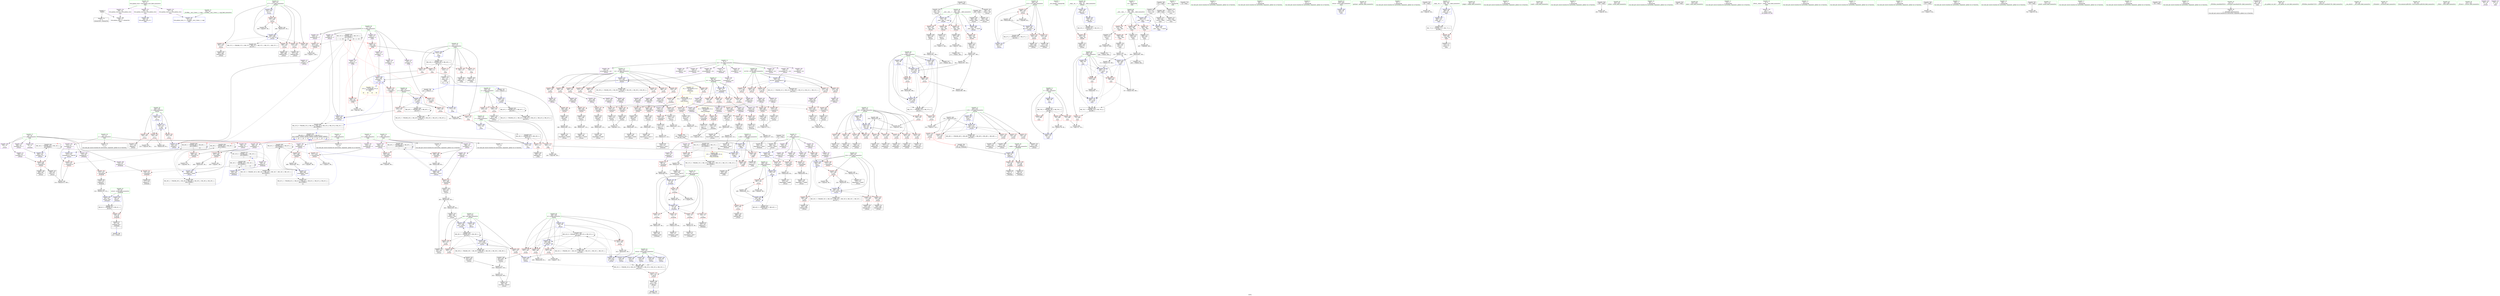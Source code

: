 digraph "SVFG" {
	label="SVFG";

	Node0x55d574aae9d0 [shape=record,color=grey,label="{NodeID: 0\nNullPtr}"];
	Node0x55d574aae9d0 -> Node0x55d574acf960[style=solid];
	Node0x55d574aae9d0 -> Node0x55d574ad6e20[style=solid];
	Node0x55d574ad9b00 [shape=record,color=blue,label="{NodeID: 443\n250\<--318\ni177\<--\n_Z3runv\n}"];
	Node0x55d574ad9b00 -> Node0x55d574ae0370[style=dashed];
	Node0x55d574ad9b00 -> Node0x55d574ad9bd0[style=dashed];
	Node0x55d574add040 [shape=record,color=red,label="{NodeID: 277\n194\<--193\n\<--arrayidx4\n_Z2fai\n}"];
	Node0x55d574add040 -> Node0x55d574ad7740[style=solid];
	Node0x55d574acdf00 [shape=record,color=black,label="{NodeID: 111\n300\<--299\nconv14\<--\n_Z3runv\n}"];
	Node0x55d574acdf00 -> Node0x55d574af1910[style=solid];
	Node0x55d574af1910 [shape=record,color=grey,label="{NodeID: 554\n301 = Binary(297, 300, )\n}"];
	Node0x55d574af1910 -> Node0x55d574af1790[style=solid];
	Node0x55d574ad6e20 [shape=record,color=blue, style = dotted,label="{NodeID: 388\n748\<--3\nllvm.global_ctors_2\<--dummyVal\nGlob }"];
	Node0x55d574ad24c0 [shape=record,color=purple,label="{NodeID: 222\n746\<--33\nllvm.global_ctors_0\<--llvm.global_ctors\nGlob }"];
	Node0x55d574ad24c0 -> Node0x55d574ad6c20[style=solid];
	Node0x55d574ace970 [shape=record,color=green,label="{NodeID: 56\n240\<--241\nj115\<--j115_field_insensitive\n_Z3runv\n}"];
	Node0x55d574ace970 -> Node0x55d574adf260[style=solid];
	Node0x55d574ace970 -> Node0x55d574adf330[style=solid];
	Node0x55d574ace970 -> Node0x55d574adf400[style=solid];
	Node0x55d574ace970 -> Node0x55d574ad9210[style=solid];
	Node0x55d574ace970 -> Node0x55d574ad92e0[style=solid];
	Node0x55d574adfdc0 [shape=record,color=red,label="{NodeID: 333\n548\<--246\n\<--j141\n_Z3runv\n}"];
	Node0x55d574adfdc0 -> Node0x55d574ad4930[style=solid];
	Node0x55d574ad5630 [shape=record,color=black,label="{NodeID: 167\n636\<--635\nconv203\<--rem202\n_Z3runv\n}"];
	Node0x55d574ad5630 -> Node0x55d574ad9d70[style=solid];
	Node0x55d574a940f0 [shape=record,color=green,label="{NodeID: 1\n7\<--1\n__dso_handle\<--dummyObj\nGlob }"];
	Node0x55d574ae3250 [shape=record,color=yellow,style=double,label="{NodeID: 776\n22V_6 = CSCHI(MR_22V_4)\npts\{280000 \}\nCS[]|{<s0>16|<s1>16|<s2>16|<s3>16}}"];
	Node0x55d574ae3250:s0 -> Node0x55d574adcea0[style=dashed,color=red];
	Node0x55d574ae3250:s1 -> Node0x55d574adcf70[style=dashed,color=red];
	Node0x55d574ae3250:s2 -> Node0x55d574add040[style=dashed,color=red];
	Node0x55d574ae3250:s3 -> Node0x55d574ad7810[style=dashed,color=red];
	Node0x55d574ad9bd0 [shape=record,color=blue,label="{NodeID: 444\n250\<--598\ni177\<--dec179\n_Z3runv\n}"];
	Node0x55d574ad9bd0 -> Node0x55d574ae0370[style=dashed];
	Node0x55d574ad9bd0 -> Node0x55d574ae0440[style=dashed];
	Node0x55d574ad9bd0 -> Node0x55d574ae0510[style=dashed];
	Node0x55d574ad9bd0 -> Node0x55d574ae05e0[style=dashed];
	Node0x55d574ad9bd0 -> Node0x55d574ae06b0[style=dashed];
	Node0x55d574ad9bd0 -> Node0x55d574ad9bd0[style=dashed];
	Node0x55d574ad9bd0 -> Node0x55d574b1aac0[style=dashed];
	Node0x55d574add110 [shape=record,color=red,label="{NodeID: 278\n210\<--209\n\<--arrayidx11\n_Z2fai\n}"];
	Node0x55d574add110 -> Node0x55d574ad79b0[style=solid];
	Node0x55d574acdfd0 [shape=record,color=black,label="{NodeID: 112\n306\<--305\ntobool17\<--\n_Z3runv\n}"];
	Node0x55d574af1a90 [shape=record,color=grey,label="{NodeID: 555\n386 = Binary(385, 123, )\n}"];
	Node0x55d574af1a90 -> Node0x55d574ad3340[style=solid];
	Node0x55d574ad6f20 [shape=record,color=blue,label="{NodeID: 389\n66\<--63\ni.addr\<--i\n_Z5checki\n}"];
	Node0x55d574ad6f20 -> Node0x55d574adb640[style=dashed];
	Node0x55d574ad6f20 -> Node0x55d574adb710[style=dashed];
	Node0x55d574ad25c0 [shape=record,color=purple,label="{NodeID: 223\n747\<--33\nllvm.global_ctors_1\<--llvm.global_ctors\nGlob }"];
	Node0x55d574ad25c0 -> Node0x55d574ad6d20[style=solid];
	Node0x55d574acea40 [shape=record,color=green,label="{NodeID: 57\n242\<--243\ni129\<--i129_field_insensitive\n_Z3runv\n}"];
	Node0x55d574acea40 -> Node0x55d574adf4d0[style=solid];
	Node0x55d574acea40 -> Node0x55d574adf5a0[style=solid];
	Node0x55d574acea40 -> Node0x55d574adf670[style=solid];
	Node0x55d574acea40 -> Node0x55d574adf740[style=solid];
	Node0x55d574acea40 -> Node0x55d574adf810[style=solid];
	Node0x55d574acea40 -> Node0x55d574ad9480[style=solid];
	Node0x55d574acea40 -> Node0x55d574ad9550[style=solid];
	Node0x55d574adfe90 [shape=record,color=red,label="{NodeID: 334\n566\<--246\n\<--j141\n_Z3runv\n}"];
	Node0x55d574adfe90 -> Node0x55d574ad4d40[style=solid];
	Node0x55d574ad5700 [shape=record,color=black,label="{NodeID: 168\n217\<--645\n_Z3runv_ret\<--\n_Z3runv\n|{<s0>22}}"];
	Node0x55d574ad5700:s0 -> Node0x55d574b50430[style=solid,color=blue];
	Node0x55d574a97e90 [shape=record,color=green,label="{NodeID: 2\n29\<--1\n.str\<--dummyObj\nGlob }"];
	Node0x55d574b0c590 [shape=record,color=black,label="{NodeID: 611\nMR_4V_3 = PHI(MR_4V_4, MR_4V_2, )\npts\{65 \}\n}"];
	Node0x55d574b0c590 -> Node0x55d574adb570[style=dashed];
	Node0x55d574ad9ca0 [shape=record,color=blue,label="{NodeID: 445\n248\<--622\nq\<--inc193\n_Z3runv\n}"];
	Node0x55d574ad9ca0 -> Node0x55d574b120b0[style=dashed];
	Node0x55d574add1e0 [shape=record,color=red,label="{NodeID: 279\n645\<--218\n\<--retval\n_Z3runv\n}"];
	Node0x55d574add1e0 -> Node0x55d574ad5700[style=solid];
	Node0x55d574ace0a0 [shape=record,color=black,label="{NodeID: 113\n327\<--326\nidxprom\<--\n_Z3runv\n}"];
	Node0x55d574af1c10 [shape=record,color=grey,label="{NodeID: 556\n297 = Binary(296, 298, )\n}"];
	Node0x55d574af1c10 -> Node0x55d574af1910[style=solid];
	Node0x55d574ad6ff0 [shape=record,color=blue,label="{NodeID: 390\n68\<--76\nstr\<--arraydecay\n_Z5checki\n}"];
	Node0x55d574ad6ff0 -> Node0x55d574adb7e0[style=dashed];
	Node0x55d574ad6ff0 -> Node0x55d574adb8b0[style=dashed];
	Node0x55d574ad6ff0 -> Node0x55d574adb980[style=dashed];
	Node0x55d574ad6ff0 -> Node0x55d574adba50[style=dashed];
	Node0x55d574ad6ff0 -> Node0x55d574adbb20[style=dashed];
	Node0x55d574ad26c0 [shape=record,color=purple,label="{NodeID: 224\n748\<--33\nllvm.global_ctors_2\<--llvm.global_ctors\nGlob }"];
	Node0x55d574ad26c0 -> Node0x55d574ad6e20[style=solid];
	Node0x55d574aceb10 [shape=record,color=green,label="{NodeID: 58\n244\<--245\nstr134\<--str134_field_insensitive\n_Z3runv\n}"];
	Node0x55d574aceb10 -> Node0x55d574adf8e0[style=solid];
	Node0x55d574aceb10 -> Node0x55d574adf9b0[style=solid];
	Node0x55d574aceb10 -> Node0x55d574adfa80[style=solid];
	Node0x55d574aceb10 -> Node0x55d574adfb50[style=solid];
	Node0x55d574aceb10 -> Node0x55d574adfc20[style=solid];
	Node0x55d574aceb10 -> Node0x55d574ad9620[style=solid];
	Node0x55d574adff60 [shape=record,color=red,label="{NodeID: 335\n578\<--246\n\<--j141\n_Z3runv\n}"];
	Node0x55d574adff60 -> Node0x55d574ad4fb0[style=solid];
	Node0x55d574ad57d0 [shape=record,color=black,label="{NodeID: 169\n672\<--671\nconv\<--call\nmain\n}"];
	Node0x55d574ad57d0 -> Node0x55d574ada180[style=solid];
	Node0x55d574a97f20 [shape=record,color=green,label="{NodeID: 3\n31\<--1\n.str.1\<--dummyObj\nGlob }"];
	Node0x55d574b4ddf0 [shape=record,color=black,label="{NodeID: 778\n45 = PHI()\n}"];
	Node0x55d574ad9d70 [shape=record,color=blue,label="{NodeID: 446\n222\<--636\nans\<--conv203\n_Z3runv\n}"];
	Node0x55d574ad9d70 -> Node0x55d574add6c0[style=dashed];
	Node0x55d574ad9d70 -> Node0x55d574add790[style=dashed];
	Node0x55d574ad9d70 -> Node0x55d574ad9d70[style=dashed];
	Node0x55d574ad9d70 -> Node0x55d574b182c0[style=dashed];
	Node0x55d574add2b0 [shape=record,color=red,label="{NodeID: 280\n296\<--220\n\<--n\n_Z3runv\n}"];
	Node0x55d574add2b0 -> Node0x55d574af1c10[style=solid];
	Node0x55d574ace170 [shape=record,color=black,label="{NodeID: 114\n342\<--341\nidxprom24\<--\n_Z3runv\n}"];
	Node0x55d574af1d90 [shape=record,color=grey,label="{NodeID: 557\n500 = Binary(499, 95, )\n}"];
	Node0x55d574af1d90 -> Node0x55d574ad92e0[style=solid];
	Node0x55d574ad70c0 [shape=record,color=blue,label="{NodeID: 391\n70\<--89\nj\<--sub\n_Z5checki\n}"];
	Node0x55d574ad70c0 -> Node0x55d574adbbf0[style=dashed];
	Node0x55d574ad70c0 -> Node0x55d574ad7190[style=dashed];
	Node0x55d574ad27c0 [shape=record,color=purple,label="{NodeID: 225\n146\<--145\narrayidx25\<--\n_Z5checki\n}"];
	Node0x55d574ad27c0 -> Node0x55d574adc4e0[style=solid];
	Node0x55d574acebe0 [shape=record,color=green,label="{NodeID: 59\n246\<--247\nj141\<--j141_field_insensitive\n_Z3runv\n}"];
	Node0x55d574acebe0 -> Node0x55d574adfcf0[style=solid];
	Node0x55d574acebe0 -> Node0x55d574adfdc0[style=solid];
	Node0x55d574acebe0 -> Node0x55d574adfe90[style=solid];
	Node0x55d574acebe0 -> Node0x55d574adff60[style=solid];
	Node0x55d574acebe0 -> Node0x55d574ad97c0[style=solid];
	Node0x55d574acebe0 -> Node0x55d574ad9890[style=solid];
	Node0x55d574ae0030 [shape=record,color=red,label="{NodeID: 336\n621\<--248\n\<--q\n_Z3runv\n}"];
	Node0x55d574ae0030 -> Node0x55d574af2990[style=solid];
	Node0x55d574ad58a0 [shape=record,color=black,label="{NodeID: 170\n674\<--671\nconv1\<--call\nmain\n}"];
	Node0x55d574aab830 [shape=record,color=green,label="{NodeID: 4\n34\<--1\n\<--dummyObj\nCan only get source location for instruction, argument, global var or function.}"];
	Node0x55d574b4f5b0 [shape=record,color=black,label="{NodeID: 779\n353 = PHI()\n}"];
	Node0x55d574b4f5b0 -> Node0x55d574ad2cc0[style=solid];
	Node0x55d574b0cf90 [shape=record,color=black,label="{NodeID: 613\nMR_33V_4 = PHI(MR_33V_2, MR_33V_3, )\npts\{227 \}\n}"];
	Node0x55d574b0cf90 -> Node0x55d574addba0[style=dashed];
	Node0x55d574ad9e40 [shape=record,color=blue,label="{NodeID: 447\n248\<--639\nq\<--dec204\n_Z3runv\n}"];
	Node0x55d574ad9e40 -> Node0x55d574ae0100[style=dashed];
	Node0x55d574ad9e40 -> Node0x55d574ae01d0[style=dashed];
	Node0x55d574ad9e40 -> Node0x55d574ae02a0[style=dashed];
	Node0x55d574ad9e40 -> Node0x55d574ad9e40[style=dashed];
	Node0x55d574ad9e40 -> Node0x55d574b1a5c0[style=dashed];
	Node0x55d574add380 [shape=record,color=red,label="{NodeID: 281\n308\<--220\n\<--n\n_Z3runv\n}"];
	Node0x55d574add380 -> Node0x55d574af1310[style=solid];
	Node0x55d574ace240 [shape=record,color=black,label="{NodeID: 115\n350\<--349\nidxprom27\<--\n_Z3runv\n}"];
	Node0x55d574af1f10 [shape=record,color=grey,label="{NodeID: 558\n154 = Binary(153, 155, )\n}"];
	Node0x55d574af1f10 -> Node0x55d574ad7400[style=solid];
	Node0x55d574ad7190 [shape=record,color=blue,label="{NodeID: 392\n70\<--94\nj\<--dec\n_Z5checki\n}"];
	Node0x55d574ad7190 -> Node0x55d574adbbf0[style=dashed];
	Node0x55d574ad7190 -> Node0x55d574adbcc0[style=dashed];
	Node0x55d574ad7190 -> Node0x55d574adbd90[style=dashed];
	Node0x55d574ad7190 -> Node0x55d574adbe60[style=dashed];
	Node0x55d574ad7190 -> Node0x55d574adbf30[style=dashed];
	Node0x55d574ad7190 -> Node0x55d574ad7190[style=dashed];
	Node0x55d574ad2890 [shape=record,color=purple,label="{NodeID: 226\n367\<--366\narrayidx37\<--\n_Z3runv\n}"];
	Node0x55d574ad2890 -> Node0x55d574ae0780[style=solid];
	Node0x55d574acecb0 [shape=record,color=green,label="{NodeID: 60\n248\<--249\nq\<--q_field_insensitive\n_Z3runv\n}"];
	Node0x55d574acecb0 -> Node0x55d574ae0030[style=solid];
	Node0x55d574acecb0 -> Node0x55d574ae0100[style=solid];
	Node0x55d574acecb0 -> Node0x55d574ae01d0[style=solid];
	Node0x55d574acecb0 -> Node0x55d574ae02a0[style=solid];
	Node0x55d574acecb0 -> Node0x55d574ad9a30[style=solid];
	Node0x55d574acecb0 -> Node0x55d574ad9ca0[style=solid];
	Node0x55d574acecb0 -> Node0x55d574ad9e40[style=solid];
	Node0x55d574ae0100 [shape=record,color=red,label="{NodeID: 337\n627\<--248\n\<--q\n_Z3runv\n}"];
	Node0x55d574ae0100 -> Node0x55d574af6110[style=solid];
	Node0x55d574ad5970 [shape=record,color=black,label="{NodeID: 171\n679\<--678\nconv3\<--\nmain\n}"];
	Node0x55d574ad5970 -> Node0x55d574af4910[style=solid];
	Node0x55d574aab8c0 [shape=record,color=green,label="{NodeID: 5\n80\<--1\n\<--dummyObj\nCan only get source location for instruction, argument, global var or function.}"];
	Node0x55d574b4f710 [shape=record,color=black,label="{NodeID: 780\n427 = PHI(167, )\n}"];
	Node0x55d574b4f710 -> Node0x55d574ad89f0[style=solid];
	Node0x55d574ad9f10 [shape=record,color=blue,label="{NodeID: 448\n218\<--642\nretval\<--\n_Z3runv\n}"];
	Node0x55d574ad9f10 -> Node0x55d574b17dc0[style=dashed];
	Node0x55d574add450 [shape=record,color=red,label="{NodeID: 282\n336\<--220\n\<--n\n_Z3runv\n}"];
	Node0x55d574add450 -> Node0x55d574af6290[style=solid];
	Node0x55d574ad2cc0 [shape=record,color=black,label="{NodeID: 116\n356\<--353\nconv31\<--call30\n_Z3runv\n}"];
	Node0x55d574ad2cc0 -> Node0x55d574ad85e0[style=solid];
	Node0x55d574af2090 [shape=record,color=grey,label="{NodeID: 559\n558 = Binary(557, 90, )\n}"];
	Node0x55d574af2090 -> Node0x55d574ad4ba0[style=solid];
	Node0x55d574ad7260 [shape=record,color=blue,label="{NodeID: 393\n64\<--82\nretval\<--\n_Z5checki\n}"];
	Node0x55d574ad7260 -> Node0x55d574b0c590[style=dashed];
	Node0x55d574ad2960 [shape=record,color=purple,label="{NodeID: 227\n383\<--382\narrayidx47\<--\n_Z3runv\n}"];
	Node0x55d574ad2960 -> Node0x55d574ae09f0[style=solid];
	Node0x55d574aced80 [shape=record,color=green,label="{NodeID: 61\n250\<--251\ni177\<--i177_field_insensitive\n_Z3runv\n}"];
	Node0x55d574aced80 -> Node0x55d574ae0370[style=solid];
	Node0x55d574aced80 -> Node0x55d574ae0440[style=solid];
	Node0x55d574aced80 -> Node0x55d574ae0510[style=solid];
	Node0x55d574aced80 -> Node0x55d574ae05e0[style=solid];
	Node0x55d574aced80 -> Node0x55d574ae06b0[style=solid];
	Node0x55d574aced80 -> Node0x55d574ad9b00[style=solid];
	Node0x55d574aced80 -> Node0x55d574ad9bd0[style=solid];
	Node0x55d574ae01d0 [shape=record,color=red,label="{NodeID: 338\n632\<--248\n\<--q\n_Z3runv\n}"];
	Node0x55d574ae01d0 -> Node0x55d574ad5560[style=solid];
	Node0x55d574ad5a40 [shape=record,color=black,label="{NodeID: 172\n686\<--685\nconv4\<--\nmain\n}"];
	Node0x55d574ad5a40 -> Node0x55d574af4190[style=solid];
	Node0x55d574aad480 [shape=record,color=green,label="{NodeID: 6\n81\<--1\n\<--dummyObj\nCan only get source location for instruction, argument, global var or function.}"];
	Node0x55d574b4f8a0 [shape=record,color=black,label="{NodeID: 781\n255 = PHI()\n}"];
	Node0x55d574b4f8a0 -> Node0x55d574acd950[style=solid];
	Node0x55d574b4f8a0 -> Node0x55d574acda20[style=solid];
	Node0x55d574ad9fe0 [shape=record,color=blue,label="{NodeID: 449\n658\<--98\nretval\<--\nmain\n}"];
	Node0x55d574add520 [shape=record,color=red,label="{NodeID: 283\n523\<--220\n\<--n\n_Z3runv\n}"];
	Node0x55d574add520 -> Node0x55d574af5810[style=solid];
	Node0x55d574ad2d90 [shape=record,color=black,label="{NodeID: 117\n358\<--357\nidxprom32\<--\n_Z3runv\n}"];
	Node0x55d574af2210 [shape=record,color=grey,label="{NodeID: 560\n464 = Binary(463, 123, )\n}"];
	Node0x55d574af2210 -> Node0x55d574ad4040[style=solid];
	Node0x55d574ad7330 [shape=record,color=blue,label="{NodeID: 394\n140\<--142\narrayidx23\<--\n_Z5checki\n}"];
	Node0x55d574ad7330 -> Node0x55d574b1d2c0[style=dashed];
	Node0x55d574ad2a30 [shape=record,color=purple,label="{NodeID: 228\n395\<--394\narrayidx54\<--\n_Z3runv\n}"];
	Node0x55d574ad2a30 -> Node0x55d574ae0b90[style=solid];
	Node0x55d574acee50 [shape=record,color=green,label="{NodeID: 62\n256\<--257\ngetchar\<--getchar_field_insensitive\n}"];
	Node0x55d574b1fac0 [shape=record,color=black,label="{NodeID: 671\nMR_14V_6 = PHI(MR_14V_7, MR_14V_2, )\npts\{260000 \}\n|{|<s1>17}}"];
	Node0x55d574b1fac0 -> Node0x55d574b1bec0[style=dashed];
	Node0x55d574b1fac0:s1 -> Node0x55d574b1d2c0[style=dashed,color=red];
	Node0x55d574ae02a0 [shape=record,color=red,label="{NodeID: 339\n638\<--248\n\<--q\n_Z3runv\n}"];
	Node0x55d574ae02a0 -> Node0x55d574af3590[style=solid];
	Node0x55d574ad5b10 [shape=record,color=black,label="{NodeID: 173\n693\<--692\nconv6\<--\nmain\n}"];
	Node0x55d574ad5b10 -> Node0x55d574aef990[style=solid];
	Node0x55d574aad510 [shape=record,color=green,label="{NodeID: 7\n82\<--1\n\<--dummyObj\nCan only get source location for instruction, argument, global var or function.}"];
	Node0x55d574b4f9a0 [shape=record,color=black,label="{NodeID: 782\n261 = PHI()\n}"];
	Node0x55d574b4f9a0 -> Node0x55d574af4790[style=solid];
	Node0x55d574ada0b0 [shape=record,color=blue,label="{NodeID: 450\n664\<--80\n__nega__int__\<--\nmain\n}"];
	Node0x55d574ada0b0 -> Node0x55d574ada320[style=dashed];
	Node0x55d574ada0b0 -> Node0x55d574b21dc0[style=dashed];
	Node0x55d574add5f0 [shape=record,color=red,label="{NodeID: 284\n392\<--222\n\<--ans\n_Z3runv\n}"];
	Node0x55d574add5f0 -> Node0x55d574ad3410[style=solid];
	Node0x55d574ad2e60 [shape=record,color=black,label="{NodeID: 118\n362\<--361\nidxprom34\<--\n_Z3runv\n}"];
	Node0x55d574af2390 [shape=record,color=grey,label="{NodeID: 561\n459 = Binary(458, 90, )\n}"];
	Node0x55d574af2390 -> Node0x55d574ad3ea0[style=solid];
	Node0x55d574ad7400 [shape=record,color=blue,label="{NodeID: 395\n64\<--154\nretval\<--lnot\n_Z5checki\n}"];
	Node0x55d574ad7400 -> Node0x55d574b0c590[style=dashed];
	Node0x55d574ad2b00 [shape=record,color=purple,label="{NodeID: 229\n410\<--409\narrayidx62\<--\n_Z3runv\n}"];
	Node0x55d574ad2b00 -> Node0x55d574ae0d30[style=solid];
	Node0x55d574acef50 [shape=record,color=green,label="{NodeID: 63\n262\<--263\nisdigit\<--isdigit_field_insensitive\n}"];
	Node0x55d574ae0370 [shape=record,color=red,label="{NodeID: 340\n597\<--250\n\<--i177\n_Z3runv\n}"];
	Node0x55d574ae0370 -> Node0x55d574af0110[style=solid];
	Node0x55d574ae0370 -> Node0x55d574af5090[style=solid];
	Node0x55d574ad5be0 [shape=record,color=black,label="{NodeID: 174\n700\<--699\nconv9\<--call8\nmain\n}"];
	Node0x55d574ad5be0 -> Node0x55d574ada4c0[style=solid];
	Node0x55d574aad5a0 [shape=record,color=green,label="{NodeID: 8\n90\<--1\n\<--dummyObj\nCan only get source location for instruction, argument, global var or function.}"];
	Node0x55d574b4fa70 [shape=record,color=black,label="{NodeID: 783\n289 = PHI()\n}"];
	Node0x55d574b4fa70 -> Node0x55d574acdd60[style=solid];
	Node0x55d574b4fa70 -> Node0x55d574acde30[style=solid];
	Node0x55d574b0e390 [shape=record,color=black,label="{NodeID: 617\nMR_79V_3 = PHI(MR_79V_4, MR_79V_2, )\npts\{667 \}\n}"];
	Node0x55d574b0e390 -> Node0x55d574ae2660[style=dashed];
	Node0x55d574b0e390 -> Node0x55d574ad6a80[style=dashed];
	Node0x55d574b0e390 -> Node0x55d574ad6b50[style=dashed];
	Node0x55d574b0e390 -> Node0x55d574ada800[style=dashed];
	Node0x55d574ada180 [shape=record,color=blue,label="{NodeID: 451\n662\<--672\n__next__char__\<--conv\nmain\n}"];
	Node0x55d574ada180 -> Node0x55d574ae2250[style=dashed];
	Node0x55d574ada180 -> Node0x55d574ae2320[style=dashed];
	Node0x55d574ada180 -> Node0x55d574ae23f0[style=dashed];
	Node0x55d574ada180 -> Node0x55d574ada180[style=dashed];
	Node0x55d574ada180 -> Node0x55d574ada4c0[style=dashed];
	Node0x55d574add6c0 [shape=record,color=red,label="{NodeID: 285\n630\<--222\n\<--ans\n_Z3runv\n}"];
	Node0x55d574add6c0 -> Node0x55d574ad5490[style=solid];
	Node0x55d574ad2f30 [shape=record,color=black,label="{NodeID: 119\n369\<--368\nconv38\<--\n_Z3runv\n}"];
	Node0x55d574ad2f30 -> Node0x55d574af3b90[style=solid];
	Node0x55d574af2510 [shape=record,color=grey,label="{NodeID: 562\n94 = Binary(93, 95, )\n}"];
	Node0x55d574af2510 -> Node0x55d574ad7190[style=solid];
	Node0x55d574ad74d0 [shape=record,color=blue,label="{NodeID: 396\n169\<--168\nx.addr\<--x\n_Z2fai\n}"];
	Node0x55d574ad74d0 -> Node0x55d574adc680[style=dashed];
	Node0x55d574ad74d0 -> Node0x55d574adc750[style=dashed];
	Node0x55d574ad74d0 -> Node0x55d574ad78e0[style=dashed];
	Node0x55d574ad2bd0 [shape=record,color=purple,label="{NodeID: 230\n441\<--440\narrayidx79\<--\n_Z3runv\n}"];
	Node0x55d574ad2bd0 -> Node0x55d574ae0fa0[style=solid];
	Node0x55d574acf050 [shape=record,color=green,label="{NodeID: 64\n347\<--348\nscanf\<--scanf_field_insensitive\n}"];
	Node0x55d574ae0440 [shape=record,color=red,label="{NodeID: 341\n602\<--250\n\<--i177\n_Z3runv\n}"];
	Node0x55d574ae0440 -> Node0x55d574ad5220[style=solid];
	Node0x55d574ad5cb0 [shape=record,color=black,label="{NodeID: 175\n702\<--699\nconv10\<--call8\nmain\n}"];
	Node0x55d574aad630 [shape=record,color=green,label="{NodeID: 9\n95\<--1\n\<--dummyObj\nCan only get source location for instruction, argument, global var or function.}"];
	Node0x55d574b4fc20 [shape=record,color=black,label="{NodeID: 784\n293 = PHI()\n}"];
	Node0x55d574b4fc20 -> Node0x55d574af4a90[style=solid];
	Node0x55d574b0e890 [shape=record,color=black,label="{NodeID: 618\nMR_81V_2 = PHI(MR_81V_3, MR_81V_1, )\npts\{120000 150000 180000 200000 230000 260000 280000 \}\n|{<s0>22|<s1>22|<s2>22|<s3>22|<s4>22|<s5>22|<s6>22|<s7>22}}"];
	Node0x55d574b0e890:s0 -> Node0x55d574ad8370[style=dashed,color=red];
	Node0x55d574b0e890:s1 -> Node0x55d574b15ac0[style=dashed,color=red];
	Node0x55d574b0e890:s2 -> Node0x55d574b15fc0[style=dashed,color=red];
	Node0x55d574b0e890:s3 -> Node0x55d574b164c0[style=dashed,color=red];
	Node0x55d574b0e890:s4 -> Node0x55d574b169c0[style=dashed,color=red];
	Node0x55d574b0e890:s5 -> Node0x55d574b16ec0[style=dashed,color=red];
	Node0x55d574b0e890:s6 -> Node0x55d574b173c0[style=dashed,color=red];
	Node0x55d574b0e890:s7 -> Node0x55d574b178c0[style=dashed,color=red];
	Node0x55d574ada250 [shape=record,color=blue,label="{NodeID: 452\n660\<--98\nT\<--\nmain\n}"];
	Node0x55d574ada250 -> Node0x55d574ae1fe0[style=dashed];
	Node0x55d574ada250 -> Node0x55d574ae20b0[style=dashed];
	Node0x55d574ada250 -> Node0x55d574ada590[style=dashed];
	Node0x55d574ada250 -> Node0x55d574ada660[style=dashed];
	Node0x55d574ada250 -> Node0x55d574b0f3b0[style=dashed];
	Node0x55d574add790 [shape=record,color=red,label="{NodeID: 286\n642\<--222\n\<--ans\n_Z3runv\n}"];
	Node0x55d574add790 -> Node0x55d574ad9f10[style=solid];
	Node0x55d574ad3000 [shape=record,color=black,label="{NodeID: 120\n372\<--371\nidxprom39\<--\n_Z3runv\n}"];
	Node0x55d574af2690 [shape=record,color=grey,label="{NodeID: 563\n108 = Binary(107, 90, )\n}"];
	Node0x55d574af2690 -> Node0x55d574ad0370[style=solid];
	Node0x55d574ad75a0 [shape=record,color=blue,label="{NodeID: 397\n171\<--179\nr\<--\n_Z2fai\n}"];
	Node0x55d574ad75a0 -> Node0x55d574adc820[style=dashed];
	Node0x55d574ad75a0 -> Node0x55d574b0eeb0[style=dashed];
	Node0x55d574adaae0 [shape=record,color=purple,label="{NodeID: 231\n572\<--571\narrayidx161\<--\n_Z3runv\n}"];
	Node0x55d574adaae0 -> Node0x55d574ae1b00[style=solid];
	Node0x55d574acf150 [shape=record,color=green,label="{NodeID: 65\n354\<--355\nstrlen\<--strlen_field_insensitive\n}"];
	Node0x55d574b209c0 [shape=record,color=black,label="{NodeID: 674\nMR_20V_3 = PHI(MR_20V_4, MR_20V_2, )\npts\{174 \}\n}"];
	Node0x55d574b209c0 -> Node0x55d574adcd00[style=dashed];
	Node0x55d574b209c0 -> Node0x55d574adcdd0[style=dashed];
	Node0x55d574b209c0 -> Node0x55d574ad79b0[style=dashed];
	Node0x55d574ae0510 [shape=record,color=red,label="{NodeID: 342\n608\<--250\n\<--i177\n_Z3runv\n}"];
	Node0x55d574ae0510 -> Node0x55d574ad52f0[style=solid];
	Node0x55d574ad5d80 [shape=record,color=black,label="{NodeID: 176\n709\<--708\nconv14\<--\nmain\n}"];
	Node0x55d574ad5d80 -> Node0x55d574aefc90[style=solid];
	Node0x55d574aaaee0 [shape=record,color=green,label="{NodeID: 10\n98\<--1\n\<--dummyObj\nCan only get source location for instruction, argument, global var or function.}"];
	Node0x55d574b4fcf0 [shape=record,color=black,label="{NodeID: 785\n346 = PHI()\n}"];
	Node0x55d574b0eeb0 [shape=record,color=black,label="{NodeID: 619\nMR_18V_3 = PHI(MR_18V_4, MR_18V_2, )\npts\{172 \}\n}"];
	Node0x55d574b0eeb0 -> Node0x55d574adc8f0[style=dashed];
	Node0x55d574b0eeb0 -> Node0x55d574adc9c0[style=dashed];
	Node0x55d574b0eeb0 -> Node0x55d574adca90[style=dashed];
	Node0x55d574b0eeb0 -> Node0x55d574adcb60[style=dashed];
	Node0x55d574b0eeb0 -> Node0x55d574adcc30[style=dashed];
	Node0x55d574b0eeb0 -> Node0x55d574ad7740[style=dashed];
	Node0x55d574ada320 [shape=record,color=blue,label="{NodeID: 453\n664\<--142\n__nega__int__\<--\nmain\n}"];
	Node0x55d574ada320 -> Node0x55d574b21dc0[style=dashed];
	Node0x55d574add860 [shape=record,color=red,label="{NodeID: 287\n266\<--224\n\<--__next__char__\n_Z3runv\n}"];
	Node0x55d574add860 -> Node0x55d574acdaf0[style=solid];
	Node0x55d574ad30d0 [shape=record,color=black,label="{NodeID: 121\n376\<--375\nidxprom42\<--sub41\n_Z3runv\n}"];
	Node0x55d574af2810 [shape=record,color=grey,label="{NodeID: 564\n117 = Binary(116, 90, )\n}"];
	Node0x55d574af2810 -> Node0x55d574ad0510[style=solid];
	Node0x55d574ad7670 [shape=record,color=blue,label="{NodeID: 398\n173\<--181\ny\<--\n_Z2fai\n}"];
	Node0x55d574ad7670 -> Node0x55d574b209c0[style=dashed];
	Node0x55d574adabb0 [shape=record,color=purple,label="{NodeID: 232\n103\<--100\narrayidx4\<--\n_Z5checki\n}"];
	Node0x55d574adabb0 -> Node0x55d574adc0d0[style=solid];
	Node0x55d574acf250 [shape=record,color=green,label="{NodeID: 66\n655\<--656\nmain\<--main_field_insensitive\n}"];
	Node0x55d574ae05e0 [shape=record,color=red,label="{NodeID: 343\n614\<--250\n\<--i177\n_Z3runv\n}"];
	Node0x55d574ae05e0 -> Node0x55d574ad53c0[style=solid];
	Node0x55d574ad5e50 [shape=record,color=black,label="{NodeID: 177\n715\<--714\ntobool17\<--\nmain\n}"];
	Node0x55d574aaaf70 [shape=record,color=green,label="{NodeID: 11\n123\<--1\n\<--dummyObj\nCan only get source location for instruction, argument, global var or function.}"];
	Node0x55d574b4fdc0 [shape=record,color=black,label="{NodeID: 786\n532 = PHI(62, )\n}"];
	Node0x55d574b0f3b0 [shape=record,color=black,label="{NodeID: 620\nMR_73V_7 = PHI(MR_73V_6, MR_73V_4, )\npts\{661 \}\n}"];
	Node0x55d574b0f3b0 -> Node0x55d574ae2180[style=dashed];
	Node0x55d574ada3f0 [shape=record,color=blue,label="{NodeID: 454\n660\<--694\nT\<--sub\nmain\n}"];
	Node0x55d574ada3f0 -> Node0x55d574ae1fe0[style=dashed];
	Node0x55d574ada3f0 -> Node0x55d574ae20b0[style=dashed];
	Node0x55d574ada3f0 -> Node0x55d574ada590[style=dashed];
	Node0x55d574ada3f0 -> Node0x55d574ada660[style=dashed];
	Node0x55d574ada3f0 -> Node0x55d574b0f3b0[style=dashed];
	Node0x55d574add930 [shape=record,color=red,label="{NodeID: 288\n274\<--224\n\<--__next__char__\n_Z3runv\n}"];
	Node0x55d574add930 -> Node0x55d574acdbc0[style=solid];
	Node0x55d574ad31a0 [shape=record,color=black,label="{NodeID: 122\n379\<--378\nconv44\<--\n_Z3runv\n}"];
	Node0x55d574ad31a0 -> Node0x55d574af3b90[style=solid];
	Node0x55d574af2990 [shape=record,color=grey,label="{NodeID: 565\n622 = Binary(621, 90, )\n}"];
	Node0x55d574af2990 -> Node0x55d574ad9ca0[style=solid];
	Node0x55d574ad7740 [shape=record,color=blue,label="{NodeID: 399\n171\<--194\nr\<--\n_Z2fai\n}"];
	Node0x55d574ad7740 -> Node0x55d574b0eeb0[style=dashed];
	Node0x55d574adac80 [shape=record,color=purple,label="{NodeID: 233\n110\<--106\narrayidx6\<--\n_Z5checki\n}"];
	Node0x55d574adac80 -> Node0x55d574adc1a0[style=solid];
	Node0x55d574acf350 [shape=record,color=green,label="{NodeID: 67\n658\<--659\nretval\<--retval_field_insensitive\nmain\n}"];
	Node0x55d574acf350 -> Node0x55d574ad9fe0[style=solid];
	Node0x55d574ae06b0 [shape=record,color=red,label="{NodeID: 344\n618\<--250\n\<--i177\n_Z3runv\n}"];
	Node0x55d574ae06b0 -> Node0x55d574af6410[style=solid];
	Node0x55d574ad5f20 [shape=record,color=purple,label="{NodeID: 178\n44\<--4\n\<--_ZStL8__ioinit\n__cxx_global_var_init\n}"];
	Node0x55d574aab040 [shape=record,color=green,label="{NodeID: 12\n142\<--1\n\<--dummyObj\nCan only get source location for instruction, argument, global var or function.}"];
	Node0x55d574b4fe90 [shape=record,color=black,label="{NodeID: 787\n414 = PHI(167, )\n}"];
	Node0x55d574b4fe90 -> Node0x55d574ad8920[style=solid];
	Node0x55d574ada4c0 [shape=record,color=blue,label="{NodeID: 455\n662\<--700\n__next__char__\<--conv9\nmain\n}"];
	Node0x55d574ada4c0 -> Node0x55d574ae24c0[style=dashed];
	Node0x55d574ada4c0 -> Node0x55d574ada4c0[style=dashed];
	Node0x55d574adda00 [shape=record,color=red,label="{NodeID: 289\n281\<--224\n\<--__next__char__\n_Z3runv\n}"];
	Node0x55d574adda00 -> Node0x55d574acdc90[style=solid];
	Node0x55d574ad3270 [shape=record,color=black,label="{NodeID: 123\n385\<--384\nconv48\<--\n_Z3runv\n}"];
	Node0x55d574ad3270 -> Node0x55d574af1a90[style=solid];
	Node0x55d574af2b10 [shape=record,color=grey,label="{NodeID: 566\n334 = Binary(333, 90, )\n}"];
	Node0x55d574af2b10 -> Node0x55d574ad8510[style=solid];
	Node0x55d574af2b10 -> Node0x55d574af6290[style=solid];
	Node0x55d574ad7810 [shape=record,color=blue,label="{NodeID: 400\n201\<--198\narrayidx7\<--\n_Z2fai\n|{|<s2>15|<s3>16|<s4>16}}"];
	Node0x55d574ad7810 -> Node0x55d574add110[style=dashed];
	Node0x55d574ad7810 -> Node0x55d574ad7810[style=dashed];
	Node0x55d574ad7810:s2 -> Node0x55d574ae3250[style=dashed,color=blue];
	Node0x55d574ad7810:s3 -> Node0x55d574ad8b90[style=dashed,color=blue];
	Node0x55d574ad7810:s4 -> Node0x55d574b1c3c0[style=dashed,color=blue];
	Node0x55d574adad50 [shape=record,color=purple,label="{NodeID: 234\n119\<--115\narrayidx10\<--\n_Z5checki\n}"];
	Node0x55d574adad50 -> Node0x55d574adc270[style=solid];
	Node0x55d574acf420 [shape=record,color=green,label="{NodeID: 68\n660\<--661\nT\<--T_field_insensitive\nmain\n}"];
	Node0x55d574acf420 -> Node0x55d574ae1fe0[style=solid];
	Node0x55d574acf420 -> Node0x55d574ae20b0[style=solid];
	Node0x55d574acf420 -> Node0x55d574ae2180[style=solid];
	Node0x55d574acf420 -> Node0x55d574ada250[style=solid];
	Node0x55d574acf420 -> Node0x55d574ada3f0[style=solid];
	Node0x55d574acf420 -> Node0x55d574ada590[style=solid];
	Node0x55d574acf420 -> Node0x55d574ada660[style=solid];
	Node0x55d574ae0780 [shape=record,color=red,label="{NodeID: 345\n368\<--367\n\<--arrayidx37\n_Z3runv\n}"];
	Node0x55d574ae0780 -> Node0x55d574ad2f30[style=solid];
	Node0x55d574ad5ff0 [shape=record,color=purple,label="{NodeID: 179\n75\<--8\narrayidx\<--strr\n_Z5checki\n}"];
	Node0x55d574aab110 [shape=record,color=green,label="{NodeID: 13\n155\<--1\n\<--dummyObj\nCan only get source location for instruction, argument, global var or function.}"];
	Node0x55d574b50060 [shape=record,color=black,label="{NodeID: 788\n671 = PHI()\n}"];
	Node0x55d574b50060 -> Node0x55d574ad57d0[style=solid];
	Node0x55d574b50060 -> Node0x55d574ad58a0[style=solid];
	Node0x55d574ada590 [shape=record,color=blue,label="{NodeID: 456\n660\<--711\nT\<--sub15\nmain\n}"];
	Node0x55d574ada590 -> Node0x55d574ae1fe0[style=dashed];
	Node0x55d574ada590 -> Node0x55d574ae20b0[style=dashed];
	Node0x55d574ada590 -> Node0x55d574ada590[style=dashed];
	Node0x55d574ada590 -> Node0x55d574ada660[style=dashed];
	Node0x55d574ada590 -> Node0x55d574b0f3b0[style=dashed];
	Node0x55d574addad0 [shape=record,color=red,label="{NodeID: 290\n299\<--224\n\<--__next__char__\n_Z3runv\n}"];
	Node0x55d574addad0 -> Node0x55d574acdf00[style=solid];
	Node0x55d574ad3340 [shape=record,color=black,label="{NodeID: 124\n387\<--386\nidxprom50\<--sub49\n_Z3runv\n}"];
	Node0x55d574af2c90 [shape=record,color=grey,label="{NodeID: 567\n735 = Binary(734, 90, )\n}"];
	Node0x55d574af2c90 -> Node0x55d574ada800[style=solid];
	Node0x55d574ad78e0 [shape=record,color=blue,label="{NodeID: 401\n169\<--203\nx.addr\<--\n_Z2fai\n}"];
	Node0x55d574ad78e0 -> Node0x55d574adc750[style=dashed];
	Node0x55d574ad78e0 -> Node0x55d574ad78e0[style=dashed];
	Node0x55d574adae20 [shape=record,color=purple,label="{NodeID: 235\n135\<--131\narrayidx19\<--\n_Z5checki\n}"];
	Node0x55d574adae20 -> Node0x55d574adc410[style=solid];
	Node0x55d574acf4f0 [shape=record,color=green,label="{NodeID: 69\n662\<--663\n__next__char__\<--__next__char___field_insensitive\nmain\n}"];
	Node0x55d574acf4f0 -> Node0x55d574ae2250[style=solid];
	Node0x55d574acf4f0 -> Node0x55d574ae2320[style=solid];
	Node0x55d574acf4f0 -> Node0x55d574ae23f0[style=solid];
	Node0x55d574acf4f0 -> Node0x55d574ae24c0[style=solid];
	Node0x55d574acf4f0 -> Node0x55d574ada180[style=solid];
	Node0x55d574acf4f0 -> Node0x55d574ada4c0[style=solid];
	Node0x55d574b21dc0 [shape=record,color=black,label="{NodeID: 678\nMR_77V_4 = PHI(MR_77V_2, MR_77V_3, )\npts\{665 \}\n}"];
	Node0x55d574b21dc0 -> Node0x55d574ae2590[style=dashed];
	Node0x55d574ae0850 [shape=record,color=red,label="{NodeID: 346\n374\<--373\n\<--arrayidx40\n_Z3runv\n}"];
	Node0x55d574ae0850 -> Node0x55d574af0290[style=solid];
	Node0x55d574ad60c0 [shape=record,color=purple,label="{NodeID: 180\n76\<--8\narraydecay\<--strr\n_Z5checki\n}"];
	Node0x55d574ad60c0 -> Node0x55d574ad6ff0[style=solid];
	Node0x55d574aac060 [shape=record,color=green,label="{NodeID: 14\n269\<--1\n\<--dummyObj\nCan only get source location for instruction, argument, global var or function.}"];
	Node0x55d574b50160 [shape=record,color=black,label="{NodeID: 789\n675 = PHI()\n}"];
	Node0x55d574b50160 -> Node0x55d574af4610[style=solid];
	Node0x55d574ada660 [shape=record,color=blue,label="{NodeID: 457\n660\<--718\nT\<--sub18\nmain\n}"];
	Node0x55d574ada660 -> Node0x55d574b0f3b0[style=dashed];
	Node0x55d574addba0 [shape=record,color=red,label="{NodeID: 291\n305\<--226\n\<--__nega__int__\n_Z3runv\n}"];
	Node0x55d574addba0 -> Node0x55d574acdfd0[style=solid];
	Node0x55d574ad3410 [shape=record,color=black,label="{NodeID: 125\n393\<--392\nconv53\<--\n_Z3runv\n}"];
	Node0x55d574ad3410 -> Node0x55d574aef690[style=solid];
	Node0x55d574af2e10 [shape=record,color=grey,label="{NodeID: 568\n89 = Binary(88, 90, )\n}"];
	Node0x55d574af2e10 -> Node0x55d574ad70c0[style=solid];
	Node0x55d574ad79b0 [shape=record,color=blue,label="{NodeID: 402\n173\<--210\ny\<--\n_Z2fai\n}"];
	Node0x55d574ad79b0 -> Node0x55d574b209c0[style=dashed];
	Node0x55d574adaef0 [shape=record,color=purple,label="{NodeID: 236\n377\<--370\narrayidx43\<--\n_Z3runv\n}"];
	Node0x55d574adaef0 -> Node0x55d574ae0920[style=solid];
	Node0x55d574acf5c0 [shape=record,color=green,label="{NodeID: 70\n664\<--665\n__nega__int__\<--__nega__int___field_insensitive\nmain\n}"];
	Node0x55d574acf5c0 -> Node0x55d574ae2590[style=solid];
	Node0x55d574acf5c0 -> Node0x55d574ada0b0[style=solid];
	Node0x55d574acf5c0 -> Node0x55d574ada320[style=solid];
	Node0x55d574ae0920 [shape=record,color=red,label="{NodeID: 347\n378\<--377\n\<--arrayidx43\n_Z3runv\n}"];
	Node0x55d574ae0920 -> Node0x55d574ad31a0[style=solid];
	Node0x55d574ad6190 [shape=record,color=purple,label="{NodeID: 181\n343\<--8\narrayidx25\<--strr\n_Z3runv\n}"];
	Node0x55d574aac130 [shape=record,color=green,label="{NodeID: 15\n284\<--1\n\<--dummyObj\nCan only get source location for instruction, argument, global var or function.}"];
	Node0x55d574b50230 [shape=record,color=black,label="{NodeID: 790\n699 = PHI()\n}"];
	Node0x55d574b50230 -> Node0x55d574ad5be0[style=solid];
	Node0x55d574b50230 -> Node0x55d574ad5cb0[style=solid];
	Node0x55d574ada730 [shape=record,color=blue,label="{NodeID: 458\n666\<--90\nt\<--\nmain\n}"];
	Node0x55d574ada730 -> Node0x55d574b0e390[style=dashed];
	Node0x55d574addc70 [shape=record,color=red,label="{NodeID: 292\n320\<--228\n\<--i\n_Z3runv\n}"];
	Node0x55d574addc70 -> Node0x55d574af0890[style=solid];
	Node0x55d574addc70 -> Node0x55d574af5210[style=solid];
	Node0x55d574ad34e0 [shape=record,color=black,label="{NodeID: 126\n397\<--396\nconv55\<--\n_Z3runv\n}"];
	Node0x55d574ad34e0 -> Node0x55d574aef210[style=solid];
	Node0x55d574af2f90 [shape=record,color=grey,label="{NodeID: 569\n718 = Binary(98, 717, )\n}"];
	Node0x55d574af2f90 -> Node0x55d574ada660[style=solid];
	Node0x55d574ad7a80 [shape=record,color=blue,label="{NodeID: 403\n222\<--90\nans\<--\n_Z3runv\n}"];
	Node0x55d574ad7a80 -> Node0x55d574b0ad90[style=dashed];
	Node0x55d574adafc0 [shape=record,color=purple,label="{NodeID: 237\n423\<--416\narrayidx70\<--\n_Z3runv\n}"];
	Node0x55d574adafc0 -> Node0x55d574ae0ed0[style=solid];
	Node0x55d574acf690 [shape=record,color=green,label="{NodeID: 71\n666\<--667\nt\<--t_field_insensitive\nmain\n}"];
	Node0x55d574acf690 -> Node0x55d574ae2660[style=solid];
	Node0x55d574acf690 -> Node0x55d574ad6a80[style=solid];
	Node0x55d574acf690 -> Node0x55d574ad6b50[style=solid];
	Node0x55d574acf690 -> Node0x55d574ada730[style=solid];
	Node0x55d574acf690 -> Node0x55d574ada800[style=solid];
	Node0x55d574ae09f0 [shape=record,color=red,label="{NodeID: 348\n384\<--383\n\<--arrayidx47\n_Z3runv\n}"];
	Node0x55d574ae09f0 -> Node0x55d574ad3270[style=solid];
	Node0x55d574ad6260 [shape=record,color=purple,label="{NodeID: 182\n344\<--8\narraydecay\<--strr\n_Z3runv\n}"];
	Node0x55d574aac200 [shape=record,color=green,label="{NodeID: 16\n298\<--1\n\<--dummyObj\nCan only get source location for instruction, argument, global var or function.}"];
	Node0x55d574b50360 [shape=record,color=black,label="{NodeID: 791\n703 = PHI()\n}"];
	Node0x55d574b50360 -> Node0x55d574af4010[style=solid];
	Node0x55d574ada800 [shape=record,color=blue,label="{NodeID: 459\n666\<--735\nt\<--inc\nmain\n}"];
	Node0x55d574ada800 -> Node0x55d574b0e390[style=dashed];
	Node0x55d574addd40 [shape=record,color=red,label="{NodeID: 293\n325\<--228\n\<--i\n_Z3runv\n}"];
	Node0x55d574addd40 -> Node0x55d574ad8370[style=solid];
	Node0x55d574ad35b0 [shape=record,color=black,label="{NodeID: 127\n399\<--398\nidxprom57\<--sub56\n_Z3runv\n}"];
	Node0x55d574af3110 [shape=record,color=grey,label="{NodeID: 570\n138 = Binary(137, 123, )\n}"];
	Node0x55d574af3110 -> Node0x55d574ad09f0[style=solid];
	Node0x55d574ad7b50 [shape=record,color=blue,label="{NodeID: 404\n226\<--80\n__nega__int__\<--\n_Z3runv\n}"];
	Node0x55d574ad7b50 -> Node0x55d574ad7dc0[style=dashed];
	Node0x55d574ad7b50 -> Node0x55d574b0cf90[style=dashed];
	Node0x55d574adb090 [shape=record,color=purple,label="{NodeID: 238\n461\<--454\narrayidx92\<--\n_Z3runv\n}"];
	Node0x55d574adb090 -> Node0x55d574ae1210[style=solid];
	Node0x55d574acf760 [shape=record,color=green,label="{NodeID: 72\n731\<--732\nprintf\<--printf_field_insensitive\n}"];
	Node0x55d574b22cc0 [shape=record,color=yellow,style=double,label="{NodeID: 681\n2V_1 = ENCHI(MR_2V_0)\npts\{9 \}\nFun[_Z5checki]}"];
	Node0x55d574b22cc0 -> Node0x55d574adc0d0[style=dashed];
	Node0x55d574b22cc0 -> Node0x55d574adc1a0[style=dashed];
	Node0x55d574b22cc0 -> Node0x55d574adc270[style=dashed];
	Node0x55d574b22cc0 -> Node0x55d574adc410[style=dashed];
	Node0x55d574b22cc0 -> Node0x55d574adc4e0[style=dashed];
	Node0x55d574ae0ac0 [shape=record,color=red,label="{NodeID: 349\n389\<--388\n\<--arrayidx51\n_Z3runv\n}"];
	Node0x55d574ae0ac0 -> Node0x55d574af0410[style=solid];
	Node0x55d574ad6330 [shape=record,color=purple,label="{NodeID: 183\n351\<--8\narrayidx28\<--strr\n_Z3runv\n}"];
	Node0x55d574aac2d0 [shape=record,color=green,label="{NodeID: 17\n313\<--1\n\<--dummyObj\nCan only get source location for instruction, argument, global var or function.}"];
	Node0x55d574b50430 [shape=record,color=black,label="{NodeID: 792\n728 = PHI(217, )\n}"];
	Node0x55d574adde10 [shape=record,color=red,label="{NodeID: 294\n326\<--228\n\<--i\n_Z3runv\n}"];
	Node0x55d574adde10 -> Node0x55d574ace0a0[style=solid];
	Node0x55d574ad3680 [shape=record,color=black,label="{NodeID: 128\n402\<--401\nconv59\<--\n_Z3runv\n}"];
	Node0x55d574ad3680 -> Node0x55d574aef690[style=solid];
	Node0x55d574af3290 [shape=record,color=grey,label="{NodeID: 571\n133 = Binary(132, 90, )\n}"];
	Node0x55d574af3290 -> Node0x55d574ad0850[style=solid];
	Node0x55d574ad7c20 [shape=record,color=blue,label="{NodeID: 405\n224\<--258\n__next__char__\<--conv\n_Z3runv\n}"];
	Node0x55d574ad7c20 -> Node0x55d574add860[style=dashed];
	Node0x55d574ad7c20 -> Node0x55d574add930[style=dashed];
	Node0x55d574ad7c20 -> Node0x55d574adda00[style=dashed];
	Node0x55d574ad7c20 -> Node0x55d574ad7c20[style=dashed];
	Node0x55d574ad7c20 -> Node0x55d574ad7f60[style=dashed];
	Node0x55d574adb160 [shape=record,color=purple,label="{NodeID: 239\n489\<--486\narrayidx109\<--\n_Z3runv\n}"];
	Node0x55d574adb160 -> Node0x55d574ae1480[style=solid];
	Node0x55d574acf860 [shape=record,color=green,label="{NodeID: 73\n35\<--742\n_GLOBAL__sub_I_Seter_1_1.cpp\<--_GLOBAL__sub_I_Seter_1_1.cpp_field_insensitive\n}"];
	Node0x55d574acf860 -> Node0x55d574ad6d20[style=solid];
	Node0x55d574ae0b90 [shape=record,color=red,label="{NodeID: 350\n396\<--395\n\<--arrayidx54\n_Z3runv\n}"];
	Node0x55d574ae0b90 -> Node0x55d574ad34e0[style=solid];
	Node0x55d574ad6400 [shape=record,color=purple,label="{NodeID: 184\n352\<--8\narraydecay29\<--strr\n_Z3runv\n}"];
	Node0x55d574aacb70 [shape=record,color=green,label="{NodeID: 18\n318\<--1\n\<--dummyObj\nCan only get source location for instruction, argument, global var or function.}"];
	Node0x55d574b505a0 [shape=record,color=black,label="{NodeID: 793\n730 = PHI()\n}"];
	Node0x55d574addee0 [shape=record,color=red,label="{NodeID: 295\n333\<--230\n\<--i20\n_Z3runv\n}"];
	Node0x55d574addee0 -> Node0x55d574af2b10[style=solid];
	Node0x55d574ad3750 [shape=record,color=black,label="{NodeID: 129\n406\<--404\nconv61\<--rem\n_Z3runv\n}"];
	Node0x55d574ad3750 -> Node0x55d574ad8850[style=solid];
	Node0x55d574af3410 [shape=record,color=grey,label="{NodeID: 572\n149 = Binary(148, 123, )\n}"];
	Node0x55d574af3410 -> Node0x55d574ad0b90[style=solid];
	Node0x55d574ad7cf0 [shape=record,color=blue,label="{NodeID: 406\n220\<--98\nn\<--\n_Z3runv\n}"];
	Node0x55d574ad7cf0 -> Node0x55d574add2b0[style=dashed];
	Node0x55d574ad7cf0 -> Node0x55d574add380[style=dashed];
	Node0x55d574ad7cf0 -> Node0x55d574ad8030[style=dashed];
	Node0x55d574ad7cf0 -> Node0x55d574ad8100[style=dashed];
	Node0x55d574ad7cf0 -> Node0x55d574b11bb0[style=dashed];
	Node0x55d574adb230 [shape=record,color=purple,label="{NodeID: 240\n550\<--547\narrayidx149\<--\n_Z3runv\n}"];
	Node0x55d574adb230 -> Node0x55d574ae17c0[style=solid];
	Node0x55d574acf960 [shape=record,color=black,label="{NodeID: 74\n2\<--3\ndummyVal\<--dummyVal\n}"];
	Node0x55d574ae0c60 [shape=record,color=red,label="{NodeID: 351\n401\<--400\n\<--arrayidx58\n_Z3runv\n}"];
	Node0x55d574ae0c60 -> Node0x55d574ad3680[style=solid];
	Node0x55d574ad64d0 [shape=record,color=purple,label="{NodeID: 185\n363\<--8\narrayidx35\<--strr\n_Z3runv\n}"];
	Node0x55d574aacc40 [shape=record,color=green,label="{NodeID: 19\n405\<--1\n\<--dummyObj\nCan only get source location for instruction, argument, global var or function.}"];
	Node0x55d574b50670 [shape=record,color=black,label="{NodeID: 794\n63 = PHI(531, )\n0th arg _Z5checki }"];
	Node0x55d574b50670 -> Node0x55d574ad6f20[style=solid];
	Node0x55d574b11bb0 [shape=record,color=black,label="{NodeID: 628\nMR_27V_7 = PHI(MR_27V_6, MR_27V_4, )\npts\{221 \}\n}"];
	Node0x55d574b11bb0 -> Node0x55d574add450[style=dashed];
	Node0x55d574b11bb0 -> Node0x55d574add520[style=dashed];
	Node0x55d574addfb0 [shape=record,color=red,label="{NodeID: 296\n341\<--230\n\<--i20\n_Z3runv\n}"];
	Node0x55d574addfb0 -> Node0x55d574ace170[style=solid];
	Node0x55d574ad3820 [shape=record,color=black,label="{NodeID: 130\n412\<--411\nconv63\<--\n_Z3runv\n}"];
	Node0x55d574ad3820 -> Node0x55d574aefe10[style=solid];
	Node0x55d574af3590 [shape=record,color=grey,label="{NodeID: 573\n639 = Binary(638, 95, )\n}"];
	Node0x55d574af3590 -> Node0x55d574ad9e40[style=solid];
	Node0x55d574ad7dc0 [shape=record,color=blue,label="{NodeID: 407\n226\<--142\n__nega__int__\<--\n_Z3runv\n}"];
	Node0x55d574ad7dc0 -> Node0x55d574b0cf90[style=dashed];
	Node0x55d574adb300 [shape=record,color=purple,label="{NodeID: 241\n560\<--553\narrayidx155\<--\n_Z3runv\n}"];
	Node0x55d574adb300 -> Node0x55d574ae1960[style=solid];
	Node0x55d574acfa60 [shape=record,color=black,label="{NodeID: 75\n11\<--10\n\<--f\nCan only get source location for instruction, argument, global var or function.}"];
	Node0x55d574ae0d30 [shape=record,color=red,label="{NodeID: 352\n411\<--410\n\<--arrayidx62\n_Z3runv\n}"];
	Node0x55d574ae0d30 -> Node0x55d574ad3820[style=solid];
	Node0x55d574ad65a0 [shape=record,color=purple,label="{NodeID: 186\n364\<--8\narraydecay36\<--strr\n_Z3runv\n}"];
	Node0x55d574ad65a0 -> Node0x55d574ad86b0[style=solid];
	Node0x55d574aacd10 [shape=record,color=green,label="{NodeID: 20\n4\<--6\n_ZStL8__ioinit\<--_ZStL8__ioinit_field_insensitive\nGlob }"];
	Node0x55d574aacd10 -> Node0x55d574ad5f20[style=solid];
	Node0x55d574b507e0 [shape=record,color=black,label="{NodeID: 795\n168 = PHI(413, 426, )\n0th arg _Z2fai }"];
	Node0x55d574b507e0 -> Node0x55d574ad74d0[style=solid];
	Node0x55d574b120b0 [shape=record,color=black,label="{NodeID: 629\nMR_55V_6 = PHI(MR_55V_5, MR_55V_4, MR_55V_4, )\npts\{249 \}\n}"];
	Node0x55d574b120b0 -> Node0x55d574ae0030[style=dashed];
	Node0x55d574b120b0 -> Node0x55d574ae0100[style=dashed];
	Node0x55d574b120b0 -> Node0x55d574ae01d0[style=dashed];
	Node0x55d574b120b0 -> Node0x55d574ae02a0[style=dashed];
	Node0x55d574b120b0 -> Node0x55d574ad9ca0[style=dashed];
	Node0x55d574b120b0 -> Node0x55d574ad9e40[style=dashed];
	Node0x55d574b120b0 -> Node0x55d574b120b0[style=dashed];
	Node0x55d574b120b0 -> Node0x55d574b1a5c0[style=dashed];
	Node0x55d574ade080 [shape=record,color=red,label="{NodeID: 297\n349\<--230\n\<--i20\n_Z3runv\n}"];
	Node0x55d574ade080 -> Node0x55d574ace240[style=solid];
	Node0x55d574ad38f0 [shape=record,color=black,label="{NodeID: 131\n418\<--417\nidxprom66\<--\n_Z3runv\n}"];
	Node0x55d574af3710 [shape=record,color=grey,label="{NodeID: 574\n635 = Binary(634, 405, )\n}"];
	Node0x55d574af3710 -> Node0x55d574ad5630[style=solid];
	Node0x55d574ad7e90 [shape=record,color=blue,label="{NodeID: 408\n220\<--283\nn\<--sub\n_Z3runv\n}"];
	Node0x55d574ad7e90 -> Node0x55d574add2b0[style=dashed];
	Node0x55d574ad7e90 -> Node0x55d574add380[style=dashed];
	Node0x55d574ad7e90 -> Node0x55d574ad8030[style=dashed];
	Node0x55d574ad7e90 -> Node0x55d574ad8100[style=dashed];
	Node0x55d574ad7e90 -> Node0x55d574b11bb0[style=dashed];
	Node0x55d574adb3d0 [shape=record,color=purple,label="{NodeID: 242\n568\<--565\narrayidx159\<--\n_Z3runv\n}"];
	Node0x55d574adb3d0 -> Node0x55d574ae1a30[style=solid];
	Node0x55d574acfb60 [shape=record,color=black,label="{NodeID: 76\n14\<--13\n\<--b\nCan only get source location for instruction, argument, global var or function.}"];
	Node0x55d574ae0e00 [shape=record,color=red,label="{NodeID: 353\n420\<--419\n\<--arrayidx67\n_Z3runv\n}"];
	Node0x55d574ae0e00 -> Node0x55d574aeff90[style=solid];
	Node0x55d574ad6670 [shape=record,color=purple,label="{NodeID: 187\n528\<--8\narrayidx136\<--strr\n_Z3runv\n}"];
	Node0x55d574aacde0 [shape=record,color=green,label="{NodeID: 21\n8\<--9\nstrr\<--strr_field_insensitive\nGlob }"];
	Node0x55d574aacde0 -> Node0x55d574ad5ff0[style=solid];
	Node0x55d574aacde0 -> Node0x55d574ad60c0[style=solid];
	Node0x55d574aacde0 -> Node0x55d574ad6190[style=solid];
	Node0x55d574aacde0 -> Node0x55d574ad6260[style=solid];
	Node0x55d574aacde0 -> Node0x55d574ad6330[style=solid];
	Node0x55d574aacde0 -> Node0x55d574ad6400[style=solid];
	Node0x55d574aacde0 -> Node0x55d574ad64d0[style=solid];
	Node0x55d574aacde0 -> Node0x55d574ad65a0[style=solid];
	Node0x55d574aacde0 -> Node0x55d574ad6670[style=solid];
	Node0x55d574aacde0 -> Node0x55d574ad6740[style=solid];
	Node0x55d574ade150 [shape=record,color=red,label="{NodeID: 298\n357\<--230\n\<--i20\n_Z3runv\n}"];
	Node0x55d574ade150 -> Node0x55d574ad2d90[style=solid];
	Node0x55d574ad39c0 [shape=record,color=black,label="{NodeID: 132\n422\<--421\nidxprom69\<--sub68\n_Z3runv\n}"];
	Node0x55d574af3890 [shape=record,color=grey,label="{NodeID: 575\n634 = Binary(631, 633, )\n}"];
	Node0x55d574af3890 -> Node0x55d574af3710[style=solid];
	Node0x55d574ad7f60 [shape=record,color=blue,label="{NodeID: 409\n224\<--290\n__next__char__\<--conv9\n_Z3runv\n}"];
	Node0x55d574ad7f60 -> Node0x55d574addad0[style=dashed];
	Node0x55d574ad7f60 -> Node0x55d574ad7f60[style=dashed];
	Node0x55d574adb4a0 [shape=record,color=purple,label="{NodeID: 243\n580\<--577\narrayidx166\<--\n_Z3runv\n}"];
	Node0x55d574adb4a0 -> Node0x55d574ae1bd0[style=solid];
	Node0x55d574acfc60 [shape=record,color=black,label="{NodeID: 77\n17\<--16\n\<--e\nCan only get source location for instruction, argument, global var or function.}"];
	Node0x55d574b23b60 [shape=record,color=yellow,style=double,label="{NodeID: 686\n12V_1 = ENCHI(MR_12V_0)\npts\{200000 \}\nFun[_Z5checki]}"];
	Node0x55d574b23b60 -> Node0x55d574adc000[style=dashed];
	Node0x55d574ae0ed0 [shape=record,color=red,label="{NodeID: 354\n424\<--423\n\<--arrayidx70\n_Z3runv\n}"];
	Node0x55d574ae0ed0 -> Node0x55d574ad3a90[style=solid];
	Node0x55d574ad6740 [shape=record,color=purple,label="{NodeID: 188\n529\<--8\narraydecay137\<--strr\n_Z3runv\n}"];
	Node0x55d574ad6740 -> Node0x55d574ad9620[style=solid];
	Node0x55d574aacff0 [shape=record,color=green,label="{NodeID: 22\n10\<--12\nf\<--f_field_insensitive\nGlob }"];
	Node0x55d574aacff0 -> Node0x55d574acfa60[style=solid];
	Node0x55d574aacff0 -> Node0x55d574ad6810[style=solid];
	Node0x55d574ade220 [shape=record,color=red,label="{NodeID: 299\n361\<--230\n\<--i20\n_Z3runv\n}"];
	Node0x55d574ade220 -> Node0x55d574ad2e60[style=solid];
	Node0x55d574ad3a90 [shape=record,color=black,label="{NodeID: 133\n425\<--424\nconv71\<--\n_Z3runv\n}"];
	Node0x55d574ad3a90 -> Node0x55d574af1490[style=solid];
	Node0x55d574af3a10 [shape=record,color=grey,label="{NodeID: 576\n587 = cmp(586, 90, )\n}"];
	Node0x55d574ad8030 [shape=record,color=blue,label="{NodeID: 410\n220\<--302\nn\<--sub15\n_Z3runv\n}"];
	Node0x55d574ad8030 -> Node0x55d574add2b0[style=dashed];
	Node0x55d574ad8030 -> Node0x55d574add380[style=dashed];
	Node0x55d574ad8030 -> Node0x55d574ad8030[style=dashed];
	Node0x55d574ad8030 -> Node0x55d574ad8100[style=dashed];
	Node0x55d574ad8030 -> Node0x55d574b11bb0[style=dashed];
	Node0x55d574adb570 [shape=record,color=red,label="{NodeID: 244\n158\<--64\n\<--retval\n_Z5checki\n}"];
	Node0x55d574adb570 -> Node0x55d574acd3a0[style=solid];
	Node0x55d574acfd60 [shape=record,color=black,label="{NodeID: 78\n22\<--21\n\<--s\nCan only get source location for instruction, argument, global var or function.}"];
	Node0x55d574ae0fa0 [shape=record,color=red,label="{NodeID: 355\n442\<--441\n\<--arrayidx79\n_Z3runv\n}"];
	Node0x55d574ae0fa0 -> Node0x55d574ad3c30[style=solid];
	Node0x55d574ad6810 [shape=record,color=purple,label="{NodeID: 189\n446\<--10\narrayidx83\<--f\n_Z3runv\n}"];
	Node0x55d574ad6810 -> Node0x55d574ae1070[style=solid];
	Node0x55d574ad6810 -> Node0x55d574ad8c60[style=solid];
	Node0x55d574aad0c0 [shape=record,color=green,label="{NodeID: 23\n13\<--15\nb\<--b_field_insensitive\nGlob }"];
	Node0x55d574aad0c0 -> Node0x55d574acfb60[style=solid];
	Node0x55d574aad0c0 -> Node0x55d574ad68e0[style=solid];
	Node0x55d574aad0c0 -> Node0x55d574ad69b0[style=solid];
	Node0x55d574b0ad90 [shape=record,color=black,label="{NodeID: 632\nMR_29V_3 = PHI(MR_29V_5, MR_29V_2, )\npts\{223 \}\n}"];
	Node0x55d574b0ad90 -> Node0x55d574add5f0[style=dashed];
	Node0x55d574b0ad90 -> Node0x55d574add6c0[style=dashed];
	Node0x55d574b0ad90 -> Node0x55d574add790[style=dashed];
	Node0x55d574b0ad90 -> Node0x55d574ad8850[style=dashed];
	Node0x55d574b0ad90 -> Node0x55d574ad9d70[style=dashed];
	Node0x55d574b0ad90 -> Node0x55d574b0ad90[style=dashed];
	Node0x55d574b0ad90 -> Node0x55d574b182c0[style=dashed];
	Node0x55d574ade2f0 [shape=record,color=red,label="{NodeID: 300\n371\<--230\n\<--i20\n_Z3runv\n}"];
	Node0x55d574ade2f0 -> Node0x55d574ad3000[style=solid];
	Node0x55d574ad3b60 [shape=record,color=black,label="{NodeID: 134\n437\<--436\nidxprom77\<--\n_Z3runv\n}"];
	Node0x55d574af3b90 [shape=record,color=grey,label="{NodeID: 577\n380 = cmp(369, 379, )\n}"];
	Node0x55d574ad8100 [shape=record,color=blue,label="{NodeID: 411\n220\<--309\nn\<--sub18\n_Z3runv\n}"];
	Node0x55d574ad8100 -> Node0x55d574b11bb0[style=dashed];
	Node0x55d574adb640 [shape=record,color=red,label="{NodeID: 245\n73\<--66\n\<--i.addr\n_Z5checki\n}"];
	Node0x55d574adb640 -> Node0x55d574acff60[style=solid];
	Node0x55d574acfe60 [shape=record,color=black,label="{NodeID: 79\n46\<--47\n\<--_ZNSt8ios_base4InitD1Ev\nCan only get source location for instruction, argument, global var or function.}"];
	Node0x55d574b23d20 [shape=record,color=yellow,style=double,label="{NodeID: 688\n2V_1 = ENCHI(MR_2V_0)\npts\{9 \}\nFun[_Z3runv]|{|<s14>17}}"];
	Node0x55d574b23d20 -> Node0x55d574ae0780[style=dashed];
	Node0x55d574b23d20 -> Node0x55d574ae0920[style=dashed];
	Node0x55d574b23d20 -> Node0x55d574ae09f0[style=dashed];
	Node0x55d574b23d20 -> Node0x55d574ae0b90[style=dashed];
	Node0x55d574b23d20 -> Node0x55d574ae0d30[style=dashed];
	Node0x55d574b23d20 -> Node0x55d574ae0ed0[style=dashed];
	Node0x55d574b23d20 -> Node0x55d574ae0fa0[style=dashed];
	Node0x55d574b23d20 -> Node0x55d574ae1210[style=dashed];
	Node0x55d574b23d20 -> Node0x55d574ae1480[style=dashed];
	Node0x55d574b23d20 -> Node0x55d574ae17c0[style=dashed];
	Node0x55d574b23d20 -> Node0x55d574ae1960[style=dashed];
	Node0x55d574b23d20 -> Node0x55d574ae1a30[style=dashed];
	Node0x55d574b23d20 -> Node0x55d574ae1b00[style=dashed];
	Node0x55d574b23d20 -> Node0x55d574ae1bd0[style=dashed];
	Node0x55d574b23d20:s14 -> Node0x55d574b22cc0[style=dashed,color=red];
	Node0x55d574ae1070 [shape=record,color=red,label="{NodeID: 356\n447\<--446\n\<--arrayidx83\n_Z3runv\n}"];
	Node0x55d574ae1070 -> Node0x55d574af1190[style=solid];
	Node0x55d574ae1070 -> Node0x55d574af5690[style=solid];
	Node0x55d574ad68e0 [shape=record,color=purple,label="{NodeID: 190\n466\<--13\narrayidx96\<--b\n_Z3runv\n}"];
	Node0x55d574ad68e0 -> Node0x55d574ae12e0[style=solid];
	Node0x55d574ad68e0 -> Node0x55d574ad8e00[style=solid];
	Node0x55d574aad190 [shape=record,color=green,label="{NodeID: 24\n16\<--18\ne\<--e_field_insensitive\nGlob }"];
	Node0x55d574aad190 -> Node0x55d574acfc60[style=solid];
	Node0x55d574aad190 -> Node0x55d574ad0c60[style=solid];
	Node0x55d574aad190 -> Node0x55d574ad0d30[style=solid];
	Node0x55d574aad190 -> Node0x55d574ad0e00[style=solid];
	Node0x55d574ade3c0 [shape=record,color=red,label="{NodeID: 301\n417\<--230\n\<--i20\n_Z3runv\n}"];
	Node0x55d574ade3c0 -> Node0x55d574ad38f0[style=solid];
	Node0x55d574ad3c30 [shape=record,color=black,label="{NodeID: 135\n443\<--442\nconv80\<--\n_Z3runv\n}"];
	Node0x55d574ad3c30 -> Node0x55d574af0710[style=solid];
	Node0x55d574af3d10 [shape=record,color=grey,label="{NodeID: 578\n189 = cmp(184, 188, )\n}"];
	Node0x55d574ad81d0 [shape=record,color=blue,label="{NodeID: 412\n228\<--318\ni\<--\n_Z3runv\n}"];
	Node0x55d574ad81d0 -> Node0x55d574addc70[style=dashed];
	Node0x55d574ad81d0 -> Node0x55d574ad82a0[style=dashed];
	Node0x55d574adb710 [shape=record,color=red,label="{NodeID: 246\n85\<--66\n\<--i.addr\n_Z5checki\n}"];
	Node0x55d574adb710 -> Node0x55d574ad0030[style=solid];
	Node0x55d574acff60 [shape=record,color=black,label="{NodeID: 80\n74\<--73\nidxprom\<--\n_Z5checki\n}"];
	Node0x55d574aeda10 [shape=record,color=black,label="{NodeID: 523\n287 = PHI(90, 283, )\n}"];
	Node0x55d574ae1140 [shape=record,color=red,label="{NodeID: 357\n458\<--457\n\<--arrayidx89\n_Z3runv\n}"];
	Node0x55d574ae1140 -> Node0x55d574af2390[style=solid];
	Node0x55d574ad69b0 [shape=record,color=purple,label="{NodeID: 191\n610\<--13\narrayidx186\<--b\n_Z3runv\n}"];
	Node0x55d574ad69b0 -> Node0x55d574ae1e40[style=solid];
	Node0x55d574aad290 [shape=record,color=green,label="{NodeID: 25\n19\<--20\nl\<--l_field_insensitive\nGlob }"];
	Node0x55d574aad290 -> Node0x55d574ad0ed0[style=solid];
	Node0x55d574aad290 -> Node0x55d574ad0fa0[style=solid];
	Node0x55d574aad290 -> Node0x55d574ad1070[style=solid];
	Node0x55d574aad290 -> Node0x55d574ad1140[style=solid];
	Node0x55d574aad290 -> Node0x55d574ad1210[style=solid];
	Node0x55d574aad290 -> Node0x55d574ad12e0[style=solid];
	Node0x55d574aad290 -> Node0x55d574ad13b0[style=solid];
	Node0x55d574aad290 -> Node0x55d574ad1480[style=solid];
	Node0x55d574ade490 [shape=record,color=red,label="{NodeID: 302\n455\<--230\n\<--i20\n_Z3runv\n}"];
	Node0x55d574ade490 -> Node0x55d574ad3dd0[style=solid];
	Node0x55d574ad3d00 [shape=record,color=black,label="{NodeID: 136\n445\<--444\nidxprom82\<--sub81\n_Z3runv\n}"];
	Node0x55d574af3e90 [shape=record,color=grey,label="{NodeID: 579\n276 = cmp(275, 269, )\n}"];
	Node0x55d574ad82a0 [shape=record,color=blue,label="{NodeID: 413\n228\<--321\ni\<--dec\n_Z3runv\n}"];
	Node0x55d574ad82a0 -> Node0x55d574addc70[style=dashed];
	Node0x55d574ad82a0 -> Node0x55d574addd40[style=dashed];
	Node0x55d574ad82a0 -> Node0x55d574adde10[style=dashed];
	Node0x55d574ad82a0 -> Node0x55d574ad82a0[style=dashed];
	Node0x55d574adb7e0 [shape=record,color=red,label="{NodeID: 247\n100\<--68\n\<--str\n_Z5checki\n}"];
	Node0x55d574adb7e0 -> Node0x55d574adabb0[style=solid];
	Node0x55d574ad0030 [shape=record,color=black,label="{NodeID: 81\n86\<--85\nidxprom1\<--\n_Z5checki\n}"];
	Node0x55d574aedfb0 [shape=record,color=black,label="{NodeID: 524\n697 = PHI(90, 694, )\n}"];
	Node0x55d574ae1210 [shape=record,color=red,label="{NodeID: 358\n462\<--461\n\<--arrayidx92\n_Z3runv\n}"];
	Node0x55d574ae1210 -> Node0x55d574ad3f70[style=solid];
	Node0x55d574ad0c60 [shape=record,color=purple,label="{NodeID: 192\n388\<--16\narrayidx51\<--e\n_Z3runv\n}"];
	Node0x55d574ad0c60 -> Node0x55d574ae0ac0[style=solid];
	Node0x55d574ad0c60 -> Node0x55d574ad8780[style=solid];
	Node0x55d574acc270 [shape=record,color=green,label="{NodeID: 26\n21\<--23\ns\<--s_field_insensitive\nGlob }"];
	Node0x55d574acc270 -> Node0x55d574acfd60[style=solid];
	Node0x55d574acc270 -> Node0x55d574ad1550[style=solid];
	Node0x55d574acc270 -> Node0x55d574ad1620[style=solid];
	Node0x55d574b0b470 [shape=record,color=black,label="{NodeID: 635\nMR_41V_2 = PHI(MR_41V_3, MR_41V_1, )\npts\{235 \}\n}"];
	Node0x55d574b0b470 -> Node0x55d574ad8920[style=dashed];
	Node0x55d574b0b470 -> Node0x55d574b0b470[style=dashed];
	Node0x55d574b0b470 -> Node0x55d574b18cc0[style=dashed];
	Node0x55d574ade560 [shape=record,color=red,label="{NodeID: 303\n475\<--230\n\<--i20\n_Z3runv\n}"];
	Node0x55d574ade560 -> Node0x55d574ad4110[style=solid];
	Node0x55d574ad3dd0 [shape=record,color=black,label="{NodeID: 137\n456\<--455\nidxprom88\<--\n_Z3runv\n}"];
	Node0x55d574af4010 [shape=record,color=grey,label="{NodeID: 580\n704 = cmp(703, 98, )\n}"];
	Node0x55d574ad8370 [shape=record,color=blue,label="{NodeID: 414\n328\<--325\narrayidx\<--\n_Z3runv\n}"];
	Node0x55d574ad8370 -> Node0x55d574ad8370[style=dashed];
	Node0x55d574ad8370 -> Node0x55d574b178c0[style=dashed];
	Node0x55d574adb8b0 [shape=record,color=red,label="{NodeID: 248\n106\<--68\n\<--str\n_Z5checki\n}"];
	Node0x55d574adb8b0 -> Node0x55d574adac80[style=solid];
	Node0x55d574ad0100 [shape=record,color=black,label="{NodeID: 82\n657\<--98\nmain_ret\<--\nmain\n}"];
	Node0x55d574aee550 [shape=record,color=black,label="{NodeID: 525\n682 = PHI(82, 680, )\n}"];
	Node0x55d574ae12e0 [shape=record,color=red,label="{NodeID: 359\n467\<--466\n\<--arrayidx96\n_Z3runv\n}"];
	Node0x55d574ae12e0 -> Node0x55d574af0a10[style=solid];
	Node0x55d574ae12e0 -> Node0x55d574af5390[style=solid];
	Node0x55d574ad0d30 [shape=record,color=purple,label="{NodeID: 193\n400\<--16\narrayidx58\<--e\n_Z3runv\n}"];
	Node0x55d574ad0d30 -> Node0x55d574ae0c60[style=solid];
	Node0x55d574acc300 [shape=record,color=green,label="{NodeID: 27\n24\<--26\nv\<--v_field_insensitive\nGlob }"];
	Node0x55d574acc300 -> Node0x55d574ad16f0[style=solid];
	Node0x55d574acc300 -> Node0x55d574ad17c0[style=solid];
	Node0x55d574acc300 -> Node0x55d574ad1890[style=solid];
	Node0x55d574acc300 -> Node0x55d574ad1960[style=solid];
	Node0x55d574acc300 -> Node0x55d574ad1a30[style=solid];
	Node0x55d574acc300 -> Node0x55d574ad1b00[style=solid];
	Node0x55d574acc300 -> Node0x55d574ad1bd0[style=solid];
	Node0x55d574b14bf0 [shape=record,color=black,label="{NodeID: 636\nMR_43V_2 = PHI(MR_43V_3, MR_43V_1, )\npts\{237 \}\n}"];
	Node0x55d574b14bf0 -> Node0x55d574ad89f0[style=dashed];
	Node0x55d574b14bf0 -> Node0x55d574b14bf0[style=dashed];
	Node0x55d574b14bf0 -> Node0x55d574b191c0[style=dashed];
	Node0x55d574ade630 [shape=record,color=red,label="{NodeID: 304\n366\<--232\n\<--str\n_Z3runv\n}"];
	Node0x55d574ade630 -> Node0x55d574ad2890[style=solid];
	Node0x55d574ad3ea0 [shape=record,color=black,label="{NodeID: 138\n460\<--459\nidxprom91\<--sub90\n_Z3runv\n}"];
	Node0x55d574af4190 [shape=record,color=grey,label="{NodeID: 581\n687 = cmp(686, 269, )\n}"];
	Node0x55d574ad8440 [shape=record,color=blue,label="{NodeID: 415\n230\<--95\ni20\<--\n_Z3runv\n}"];
	Node0x55d574ad8440 -> Node0x55d574addee0[style=dashed];
	Node0x55d574ad8440 -> Node0x55d574ad8510[style=dashed];
	Node0x55d574adb980 [shape=record,color=red,label="{NodeID: 249\n115\<--68\n\<--str\n_Z5checki\n}"];
	Node0x55d574adb980 -> Node0x55d574adad50[style=solid];
	Node0x55d574ad01d0 [shape=record,color=black,label="{NodeID: 83\n102\<--101\nidxprom3\<--\n_Z5checki\n}"];
	Node0x55d574aeeaf0 [shape=record,color=black,label="{NodeID: 526\n271 = PHI(82, 268, )\n}"];
	Node0x55d574ae13b0 [shape=record,color=red,label="{NodeID: 360\n478\<--477\n\<--arrayidx103\n_Z3runv\n}"];
	Node0x55d574ae13b0 -> Node0x55d574ad8fa0[style=solid];
	Node0x55d574ad0e00 [shape=record,color=purple,label="{NodeID: 194\n604\<--16\narrayidx183\<--e\n_Z3runv\n}"];
	Node0x55d574ad0e00 -> Node0x55d574ae1d70[style=solid];
	Node0x55d574acc390 [shape=record,color=green,label="{NodeID: 28\n27\<--28\nF\<--F_field_insensitive\nGlob }"];
	Node0x55d574acc390 -> Node0x55d574ad1ca0[style=solid];
	Node0x55d574acc390 -> Node0x55d574ad1d70[style=solid];
	Node0x55d574acc390 -> Node0x55d574ad1e40[style=solid];
	Node0x55d574acc390 -> Node0x55d574ad1f10[style=solid];
	Node0x55d574acc390 -> Node0x55d574ad1fe0[style=solid];
	Node0x55d574acc390 -> Node0x55d574ad20b0[style=solid];
	Node0x55d574acc390 -> Node0x55d574ad2180[style=solid];
	Node0x55d574acc390 -> Node0x55d574ad2250[style=solid];
	Node0x55d574b150c0 [shape=record,color=black,label="{NodeID: 637\nMR_45V_2 = PHI(MR_45V_5, MR_45V_1, )\npts\{239 \}\n}"];
	Node0x55d574b150c0 -> Node0x55d574ad8fa0[style=dashed];
	Node0x55d574ade700 [shape=record,color=red,label="{NodeID: 305\n370\<--232\n\<--str\n_Z3runv\n}"];
	Node0x55d574ade700 -> Node0x55d574adaef0[style=solid];
	Node0x55d574ad3f70 [shape=record,color=black,label="{NodeID: 139\n463\<--462\nconv93\<--\n_Z3runv\n}"];
	Node0x55d574ad3f70 -> Node0x55d574af2210[style=solid];
	Node0x55d574af4310 [shape=record,color=grey,label="{NodeID: 582\n268 = cmp(267, 269, )\n}"];
	Node0x55d574af4310 -> Node0x55d574aeeaf0[style=solid];
	Node0x55d574ad8510 [shape=record,color=blue,label="{NodeID: 416\n230\<--334\ni20\<--inc\n_Z3runv\n}"];
	Node0x55d574ad8510 -> Node0x55d574addee0[style=dashed];
	Node0x55d574ad8510 -> Node0x55d574addfb0[style=dashed];
	Node0x55d574ad8510 -> Node0x55d574ade080[style=dashed];
	Node0x55d574ad8510 -> Node0x55d574ade150[style=dashed];
	Node0x55d574ad8510 -> Node0x55d574ade220[style=dashed];
	Node0x55d574ad8510 -> Node0x55d574ade2f0[style=dashed];
	Node0x55d574ad8510 -> Node0x55d574ade3c0[style=dashed];
	Node0x55d574ad8510 -> Node0x55d574ade490[style=dashed];
	Node0x55d574ad8510 -> Node0x55d574ade560[style=dashed];
	Node0x55d574ad8510 -> Node0x55d574ad8510[style=dashed];
	Node0x55d574adba50 [shape=record,color=red,label="{NodeID: 250\n131\<--68\n\<--str\n_Z5checki\n}"];
	Node0x55d574adba50 -> Node0x55d574adae20[style=solid];
	Node0x55d574ad02a0 [shape=record,color=black,label="{NodeID: 84\n105\<--104\nconv\<--\n_Z5checki\n}"];
	Node0x55d574ad02a0 -> Node0x55d574af5f90[style=solid];
	Node0x55d574aef090 [shape=record,color=grey,label="{NodeID: 527\n283 = Binary(282, 284, )\n}"];
	Node0x55d574aef090 -> Node0x55d574ad7e90[style=solid];
	Node0x55d574aef090 -> Node0x55d574aeda10[style=solid];
	Node0x55d574ae1480 [shape=record,color=red,label="{NodeID: 361\n490\<--489\n\<--arrayidx109\n_Z3runv\n}"];
	Node0x55d574ae1480 -> Node0x55d574ad42b0[style=solid];
	Node0x55d574ad0ed0 [shape=record,color=purple,label="{NodeID: 195\n87\<--19\narrayidx2\<--l\n_Z5checki\n}"];
	Node0x55d574ad0ed0 -> Node0x55d574adc000[style=solid];
	Node0x55d574acc420 [shape=record,color=green,label="{NodeID: 29\n33\<--37\nllvm.global_ctors\<--llvm.global_ctors_field_insensitive\nGlob }"];
	Node0x55d574acc420 -> Node0x55d574ad24c0[style=solid];
	Node0x55d574acc420 -> Node0x55d574ad25c0[style=solid];
	Node0x55d574acc420 -> Node0x55d574ad26c0[style=solid];
	Node0x55d574b155c0 [shape=record,color=black,label="{NodeID: 638\nMR_47V_2 = PHI(MR_47V_5, MR_47V_1, )\npts\{241 \}\n}"];
	Node0x55d574b155c0 -> Node0x55d574ad9210[style=dashed];
	Node0x55d574ade7d0 [shape=record,color=red,label="{NodeID: 306\n382\<--232\n\<--str\n_Z3runv\n}"];
	Node0x55d574ade7d0 -> Node0x55d574ad2960[style=solid];
	Node0x55d574ad4040 [shape=record,color=black,label="{NodeID: 140\n465\<--464\nidxprom95\<--sub94\n_Z3runv\n}"];
	Node0x55d574af4490 [shape=record,color=grey,label="{NodeID: 583\n606 = cmp(605, 98, )\n}"];
	Node0x55d574ad85e0 [shape=record,color=blue,label="{NodeID: 417\n359\<--356\narrayidx33\<--conv31\n_Z3runv\n}"];
	Node0x55d574ad85e0 -> Node0x55d574ae0850[style=dashed];
	Node0x55d574ad85e0 -> Node0x55d574ae0e00[style=dashed];
	Node0x55d574ad85e0 -> Node0x55d574ae1140[style=dashed];
	Node0x55d574ad85e0 -> Node0x55d574ae13b0[style=dashed];
	Node0x55d574ad85e0 -> Node0x55d574b169c0[style=dashed];
	Node0x55d574ad85e0 -> Node0x55d574b1b9c0[style=dashed];
	Node0x55d574adbb20 [shape=record,color=red,label="{NodeID: 251\n145\<--68\n\<--str\n_Z5checki\n}"];
	Node0x55d574adbb20 -> Node0x55d574ad27c0[style=solid];
	Node0x55d574ad0370 [shape=record,color=black,label="{NodeID: 85\n109\<--108\nidxprom5\<--add\n_Z5checki\n}"];
	Node0x55d574aef210 [shape=record,color=grey,label="{NodeID: 528\n398 = Binary(397, 123, )\n}"];
	Node0x55d574aef210 -> Node0x55d574ad35b0[style=solid];
	Node0x55d574ae1550 [shape=record,color=red,label="{NodeID: 362\n507\<--506\n\<--arrayidx121\n_Z3runv\n}"];
	Node0x55d574ae1550 -> Node0x55d574ad4520[style=solid];
	Node0x55d574ae1550 -> Node0x55d574ad45f0[style=solid];
	Node0x55d574ad0fa0 [shape=record,color=purple,label="{NodeID: 196\n359\<--19\narrayidx33\<--l\n_Z3runv\n}"];
	Node0x55d574ad0fa0 -> Node0x55d574ad85e0[style=solid];
	Node0x55d574acc4b0 [shape=record,color=green,label="{NodeID: 30\n38\<--39\n__cxx_global_var_init\<--__cxx_global_var_init_field_insensitive\n}"];
	Node0x55d574b15ac0 [shape=record,color=black,label="{NodeID: 639\nMR_59V_2 = PHI(MR_59V_3, MR_59V_1, )\npts\{120000 \}\n}"];
	Node0x55d574b15ac0 -> Node0x55d574ae1070[style=dashed];
	Node0x55d574b15ac0 -> Node0x55d574ad8c60[style=dashed];
	Node0x55d574b15ac0 -> Node0x55d574b15ac0[style=dashed];
	Node0x55d574b15ac0 -> Node0x55d574b1afc0[style=dashed];
	Node0x55d574ade8a0 [shape=record,color=red,label="{NodeID: 307\n394\<--232\n\<--str\n_Z3runv\n}"];
	Node0x55d574ade8a0 -> Node0x55d574ad2a30[style=solid];
	Node0x55d574ad4110 [shape=record,color=black,label="{NodeID: 141\n476\<--475\nidxprom102\<--\n_Z3runv\n}"];
	Node0x55d574af4610 [shape=record,color=grey,label="{NodeID: 584\n676 = cmp(675, 98, )\n}"];
	Node0x55d574ad86b0 [shape=record,color=blue,label="{NodeID: 418\n232\<--364\nstr\<--arraydecay36\n_Z3runv\n}"];
	Node0x55d574ad86b0 -> Node0x55d574ade630[style=dashed];
	Node0x55d574ad86b0 -> Node0x55d574ade700[style=dashed];
	Node0x55d574ad86b0 -> Node0x55d574ade7d0[style=dashed];
	Node0x55d574ad86b0 -> Node0x55d574ade8a0[style=dashed];
	Node0x55d574ad86b0 -> Node0x55d574ade970[style=dashed];
	Node0x55d574ad86b0 -> Node0x55d574adea40[style=dashed];
	Node0x55d574ad86b0 -> Node0x55d574adeb10[style=dashed];
	Node0x55d574ad86b0 -> Node0x55d574adebe0[style=dashed];
	Node0x55d574ad86b0 -> Node0x55d574adecb0[style=dashed];
	Node0x55d574ad86b0 -> Node0x55d574ad86b0[style=dashed];
	Node0x55d574ad86b0 -> Node0x55d574b187c0[style=dashed];
	Node0x55d574adbbf0 [shape=record,color=red,label="{NodeID: 252\n93\<--70\n\<--j\n_Z5checki\n}"];
	Node0x55d574adbbf0 -> Node0x55d574af2510[style=solid];
	Node0x55d574adbbf0 -> Node0x55d574af5e10[style=solid];
	Node0x55d574ad0440 [shape=record,color=black,label="{NodeID: 86\n112\<--111\nconv7\<--\n_Z5checki\n}"];
	Node0x55d574ad0440 -> Node0x55d574af5f90[style=solid];
	Node0x55d574aef390 [shape=record,color=grey,label="{NodeID: 529\n122 = Binary(121, 123, )\n}"];
	Node0x55d574aef390 -> Node0x55d574ad06b0[style=solid];
	Node0x55d574ae1620 [shape=record,color=red,label="{NodeID: 363\n513\<--512\n\<--arrayidx125\n_Z3runv\n}"];
	Node0x55d574ae1620 -> Node0x55d574af0d10[style=solid];
	Node0x55d574ad1070 [shape=record,color=purple,label="{NodeID: 197\n373\<--19\narrayidx40\<--l\n_Z3runv\n}"];
	Node0x55d574ad1070 -> Node0x55d574ae0850[style=solid];
	Node0x55d574acc540 [shape=record,color=green,label="{NodeID: 31\n42\<--43\n_ZNSt8ios_base4InitC1Ev\<--_ZNSt8ios_base4InitC1Ev_field_insensitive\n}"];
	Node0x55d574b15fc0 [shape=record,color=black,label="{NodeID: 640\nMR_61V_2 = PHI(MR_61V_3, MR_61V_1, )\npts\{150000 \}\n}"];
	Node0x55d574b15fc0 -> Node0x55d574ae12e0[style=dashed];
	Node0x55d574b15fc0 -> Node0x55d574ae1e40[style=dashed];
	Node0x55d574b15fc0 -> Node0x55d574ad8e00[style=dashed];
	Node0x55d574b15fc0 -> Node0x55d574b15fc0[style=dashed];
	Node0x55d574b15fc0 -> Node0x55d574b1b4c0[style=dashed];
	Node0x55d574ade970 [shape=record,color=red,label="{NodeID: 308\n409\<--232\n\<--str\n_Z3runv\n}"];
	Node0x55d574ade970 -> Node0x55d574ad2b00[style=solid];
	Node0x55d574ad41e0 [shape=record,color=black,label="{NodeID: 142\n488\<--487\nidxprom108\<--\n_Z3runv\n}"];
	Node0x55d574af4790 [shape=record,color=grey,label="{NodeID: 585\n264 = cmp(261, 98, )\n}"];
	Node0x55d574ad8780 [shape=record,color=blue,label="{NodeID: 419\n388\<--390\narrayidx51\<--inc52\n_Z3runv\n}"];
	Node0x55d574ad8780 -> Node0x55d574ae0c60[style=dashed];
	Node0x55d574ad8780 -> Node0x55d574b164c0[style=dashed];
	Node0x55d574adbcc0 [shape=record,color=red,label="{NodeID: 253\n101\<--70\n\<--j\n_Z5checki\n}"];
	Node0x55d574adbcc0 -> Node0x55d574ad01d0[style=solid];
	Node0x55d574ad0510 [shape=record,color=black,label="{NodeID: 87\n118\<--117\nidxprom9\<--add8\n_Z5checki\n}"];
	Node0x55d574aef510 [shape=record,color=grey,label="{NodeID: 530\n404 = Binary(403, 405, )\n}"];
	Node0x55d574aef510 -> Node0x55d574ad3750[style=solid];
	Node0x55d574ae16f0 [shape=record,color=red,label="{NodeID: 364\n539\<--538\n\<--arrayidx143\n_Z3runv\n}"];
	Node0x55d574ae16f0 -> Node0x55d574ad97c0[style=solid];
	Node0x55d574ad1140 [shape=record,color=purple,label="{NodeID: 198\n419\<--19\narrayidx67\<--l\n_Z3runv\n}"];
	Node0x55d574ad1140 -> Node0x55d574ae0e00[style=solid];
	Node0x55d574acc5d0 [shape=record,color=green,label="{NodeID: 32\n48\<--49\n__cxa_atexit\<--__cxa_atexit_field_insensitive\n}"];
	Node0x55d574b164c0 [shape=record,color=black,label="{NodeID: 641\nMR_63V_2 = PHI(MR_63V_4, MR_63V_1, )\npts\{180000 \}\n|{|<s4>22}}"];
	Node0x55d574b164c0 -> Node0x55d574ae0ac0[style=dashed];
	Node0x55d574b164c0 -> Node0x55d574ae1d70[style=dashed];
	Node0x55d574b164c0 -> Node0x55d574ad8780[style=dashed];
	Node0x55d574b164c0 -> Node0x55d574b164c0[style=dashed];
	Node0x55d574b164c0:s4 -> Node0x55d574b0e890[style=dashed,color=blue];
	Node0x55d574adea40 [shape=record,color=red,label="{NodeID: 309\n416\<--232\n\<--str\n_Z3runv\n}"];
	Node0x55d574adea40 -> Node0x55d574adafc0[style=solid];
	Node0x55d574ad42b0 [shape=record,color=black,label="{NodeID: 143\n491\<--490\nconv110\<--\n_Z3runv\n}"];
	Node0x55d574ad42b0 -> Node0x55d574af1610[style=solid];
	Node0x55d574af4910 [shape=record,color=grey,label="{NodeID: 586\n680 = cmp(679, 269, )\n}"];
	Node0x55d574af4910 -> Node0x55d574aee550[style=solid];
	Node0x55d574ad8850 [shape=record,color=blue,label="{NodeID: 420\n222\<--406\nans\<--conv61\n_Z3runv\n}"];
	Node0x55d574ad8850 -> Node0x55d574b0ad90[style=dashed];
	Node0x55d574adbd90 [shape=record,color=red,label="{NodeID: 254\n107\<--70\n\<--j\n_Z5checki\n}"];
	Node0x55d574adbd90 -> Node0x55d574af2690[style=solid];
	Node0x55d574ad05e0 [shape=record,color=black,label="{NodeID: 88\n121\<--120\nconv11\<--\n_Z5checki\n}"];
	Node0x55d574ad05e0 -> Node0x55d574aef390[style=solid];
	Node0x55d574aef690 [shape=record,color=grey,label="{NodeID: 531\n403 = Binary(393, 402, )\n}"];
	Node0x55d574aef690 -> Node0x55d574aef510[style=solid];
	Node0x55d574ae17c0 [shape=record,color=red,label="{NodeID: 365\n551\<--550\n\<--arrayidx149\n_Z3runv\n}"];
	Node0x55d574ae17c0 -> Node0x55d574ad4a00[style=solid];
	Node0x55d574ad1210 [shape=record,color=purple,label="{NodeID: 199\n457\<--19\narrayidx89\<--l\n_Z3runv\n}"];
	Node0x55d574ad1210 -> Node0x55d574ae1140[style=solid];
	Node0x55d574acc660 [shape=record,color=green,label="{NodeID: 33\n47\<--53\n_ZNSt8ios_base4InitD1Ev\<--_ZNSt8ios_base4InitD1Ev_field_insensitive\n}"];
	Node0x55d574acc660 -> Node0x55d574acfe60[style=solid];
	Node0x55d574b169c0 [shape=record,color=black,label="{NodeID: 642\nMR_12V_2 = PHI(MR_12V_3, MR_12V_1, )\npts\{200000 \}\n|{|<s4>17}}"];
	Node0x55d574b169c0 -> Node0x55d574ae16f0[style=dashed];
	Node0x55d574b169c0 -> Node0x55d574ae1890[style=dashed];
	Node0x55d574b169c0 -> Node0x55d574ad85e0[style=dashed];
	Node0x55d574b169c0 -> Node0x55d574b1b9c0[style=dashed];
	Node0x55d574b169c0:s4 -> Node0x55d574b23b60[style=dashed,color=red];
	Node0x55d574adeb10 [shape=record,color=red,label="{NodeID: 310\n440\<--232\n\<--str\n_Z3runv\n}"];
	Node0x55d574adeb10 -> Node0x55d574ad2bd0[style=solid];
	Node0x55d574ad4380 [shape=record,color=black,label="{NodeID: 144\n493\<--492\nidxprom112\<--sub111\n_Z3runv\n}"];
	Node0x55d574af4a90 [shape=record,color=grey,label="{NodeID: 587\n294 = cmp(293, 98, )\n}"];
	Node0x55d574ad8920 [shape=record,color=blue,label="{NodeID: 421\n234\<--414\nx\<--call65\n_Z3runv\n}"];
	Node0x55d574ad8920 -> Node0x55d574aded80[style=dashed];
	Node0x55d574ad8920 -> Node0x55d574adee50[style=dashed];
	Node0x55d574ad8920 -> Node0x55d574b0b470[style=dashed];
	Node0x55d574ad8920 -> Node0x55d574b18cc0[style=dashed];
	Node0x55d574adbe60 [shape=record,color=red,label="{NodeID: 255\n116\<--70\n\<--j\n_Z5checki\n}"];
	Node0x55d574adbe60 -> Node0x55d574af2810[style=solid];
	Node0x55d574ad06b0 [shape=record,color=black,label="{NodeID: 89\n124\<--122\nidxprom13\<--sub12\n_Z5checki\n}"];
	Node0x55d574aef810 [shape=record,color=grey,label="{NodeID: 532\n711 = Binary(710, 284, )\n}"];
	Node0x55d574aef810 -> Node0x55d574ada590[style=solid];
	Node0x55d574ae1890 [shape=record,color=red,label="{NodeID: 366\n557\<--556\n\<--arrayidx152\n_Z3runv\n}"];
	Node0x55d574ae1890 -> Node0x55d574af2090[style=solid];
	Node0x55d574ad12e0 [shape=record,color=purple,label="{NodeID: 200\n477\<--19\narrayidx103\<--l\n_Z3runv\n}"];
	Node0x55d574ad12e0 -> Node0x55d574ae13b0[style=solid];
	Node0x55d574acc6f0 [shape=record,color=green,label="{NodeID: 34\n60\<--61\n_Z5checki\<--_Z5checki_field_insensitive\n}"];
	Node0x55d574b16ec0 [shape=record,color=black,label="{NodeID: 643\nMR_66V_2 = PHI(MR_66V_3, MR_66V_1, )\npts\{230000 \}\n|{|<s4>22}}"];
	Node0x55d574b16ec0 -> Node0x55d574ae1620[style=dashed];
	Node0x55d574b16ec0 -> Node0x55d574ae1ca0[style=dashed];
	Node0x55d574b16ec0 -> Node0x55d574ad93b0[style=dashed];
	Node0x55d574b16ec0 -> Node0x55d574b16ec0[style=dashed];
	Node0x55d574b16ec0:s4 -> Node0x55d574b0e890[style=dashed,color=blue];
	Node0x55d574adebe0 [shape=record,color=red,label="{NodeID: 311\n454\<--232\n\<--str\n_Z3runv\n}"];
	Node0x55d574adebe0 -> Node0x55d574adb090[style=solid];
	Node0x55d574ad4450 [shape=record,color=black,label="{NodeID: 145\n505\<--504\nidxprom120\<--\n_Z3runv\n}"];
	Node0x55d574af4c10 [shape=record,color=grey,label="{NodeID: 588\n431 = cmp(429, 430, )\n}"];
	Node0x55d574ad89f0 [shape=record,color=blue,label="{NodeID: 422\n236\<--427\ny\<--call73\n_Z3runv\n}"];
	Node0x55d574ad89f0 -> Node0x55d574adef20[style=dashed];
	Node0x55d574ad89f0 -> Node0x55d574adeff0[style=dashed];
	Node0x55d574ad89f0 -> Node0x55d574b14bf0[style=dashed];
	Node0x55d574ad89f0 -> Node0x55d574b191c0[style=dashed];
	Node0x55d574adbf30 [shape=record,color=red,label="{NodeID: 256\n132\<--70\n\<--j\n_Z5checki\n}"];
	Node0x55d574adbf30 -> Node0x55d574af3290[style=solid];
	Node0x55d574ad0780 [shape=record,color=black,label="{NodeID: 90\n127\<--126\ntobool15\<--\n_Z5checki\n}"];
	Node0x55d574aef990 [shape=record,color=grey,label="{NodeID: 533\n694 = Binary(693, 284, )\n}"];
	Node0x55d574aef990 -> Node0x55d574ada3f0[style=solid];
	Node0x55d574aef990 -> Node0x55d574aedfb0[style=solid];
	Node0x55d574ae1960 [shape=record,color=red,label="{NodeID: 367\n561\<--560\n\<--arrayidx155\n_Z3runv\n}"];
	Node0x55d574ae1960 -> Node0x55d574ad4c70[style=solid];
	Node0x55d574ad13b0 [shape=record,color=purple,label="{NodeID: 201\n538\<--19\narrayidx143\<--l\n_Z3runv\n}"];
	Node0x55d574ad13b0 -> Node0x55d574ae16f0[style=solid];
	Node0x55d574acc7b0 [shape=record,color=green,label="{NodeID: 35\n64\<--65\nretval\<--retval_field_insensitive\n_Z5checki\n}"];
	Node0x55d574acc7b0 -> Node0x55d574adb570[style=solid];
	Node0x55d574acc7b0 -> Node0x55d574ad7260[style=solid];
	Node0x55d574acc7b0 -> Node0x55d574ad7400[style=solid];
	Node0x55d574b173c0 [shape=record,color=black,label="{NodeID: 644\nMR_14V_2 = PHI(MR_14V_3, MR_14V_1, )\npts\{260000 \}\n}"];
	Node0x55d574b173c0 -> Node0x55d574ae1550[style=dashed];
	Node0x55d574b173c0 -> Node0x55d574ad9140[style=dashed];
	Node0x55d574b173c0 -> Node0x55d574b173c0[style=dashed];
	Node0x55d574b173c0 -> Node0x55d574b1bec0[style=dashed];
	Node0x55d574b173c0 -> Node0x55d574b1fac0[style=dashed];
	Node0x55d574adecb0 [shape=record,color=red,label="{NodeID: 312\n486\<--232\n\<--str\n_Z3runv\n}"];
	Node0x55d574adecb0 -> Node0x55d574adb160[style=solid];
	Node0x55d574ad4520 [shape=record,color=black,label="{NodeID: 146\n508\<--507\ntobool122\<--\n_Z3runv\n}"];
	Node0x55d574af4d90 [shape=record,color=grey,label="{NodeID: 589\n205 = cmp(198, 203, )\n}"];
	Node0x55d574ad8ac0 [shape=record,color=blue,label="{NodeID: 423\n218\<--98\nretval\<--\n_Z3runv\n}"];
	Node0x55d574ad8ac0 -> Node0x55d574b17dc0[style=dashed];
	Node0x55d574adc000 [shape=record,color=red,label="{NodeID: 257\n88\<--87\n\<--arrayidx2\n_Z5checki\n}"];
	Node0x55d574adc000 -> Node0x55d574af2e10[style=solid];
	Node0x55d574ad0850 [shape=record,color=black,label="{NodeID: 91\n134\<--133\nidxprom18\<--add17\n_Z5checki\n}"];
	Node0x55d574aefb10 [shape=record,color=grey,label="{NodeID: 534\n707 = Binary(706, 298, )\n}"];
	Node0x55d574aefb10 -> Node0x55d574aefc90[style=solid];
	Node0x55d574ae1a30 [shape=record,color=red,label="{NodeID: 368\n569\<--568\n\<--arrayidx159\n_Z3runv\n}"];
	Node0x55d574ae1a30 -> Node0x55d574ad4e10[style=solid];
	Node0x55d574ad1480 [shape=record,color=purple,label="{NodeID: 202\n556\<--19\narrayidx152\<--l\n_Z3runv\n}"];
	Node0x55d574ad1480 -> Node0x55d574ae1890[style=solid];
	Node0x55d574acc880 [shape=record,color=green,label="{NodeID: 36\n66\<--67\ni.addr\<--i.addr_field_insensitive\n_Z5checki\n}"];
	Node0x55d574acc880 -> Node0x55d574adb640[style=solid];
	Node0x55d574acc880 -> Node0x55d574adb710[style=solid];
	Node0x55d574acc880 -> Node0x55d574ad6f20[style=solid];
	Node0x55d574b178c0 [shape=record,color=black,label="{NodeID: 645\nMR_22V_4 = PHI(MR_22V_5, MR_22V_2, )\npts\{280000 \}\n|{|<s3>15|<s4>15|<s5>15|<s6>15}}"];
	Node0x55d574b178c0 -> Node0x55d574ae1f10[style=dashed];
	Node0x55d574b178c0 -> Node0x55d574b178c0[style=dashed];
	Node0x55d574b178c0 -> Node0x55d574b1c3c0[style=dashed];
	Node0x55d574b178c0:s3 -> Node0x55d574adcea0[style=dashed,color=red];
	Node0x55d574b178c0:s4 -> Node0x55d574adcf70[style=dashed,color=red];
	Node0x55d574b178c0:s5 -> Node0x55d574add040[style=dashed,color=red];
	Node0x55d574b178c0:s6 -> Node0x55d574ad7810[style=dashed,color=red];
	Node0x55d574aded80 [shape=record,color=red,label="{NodeID: 313\n429\<--234\n\<--x\n_Z3runv\n}"];
	Node0x55d574aded80 -> Node0x55d574af4c10[style=solid];
	Node0x55d574ad45f0 [shape=record,color=black,label="{NodeID: 147\n509\<--507\nconv123\<--\n_Z3runv\n}"];
	Node0x55d574ad45f0 -> Node0x55d574af0d10[style=solid];
	Node0x55d574af4f10 [shape=record,color=grey,label="{NodeID: 590\n545 = cmp(542, 98, )\n}"];
	Node0x55d574ad8b90 [shape=record,color=blue,label="{NodeID: 424\n438\<--435\narrayidx78\<--\n_Z3runv\n}"];
	Node0x55d574ad8b90 -> Node0x55d574b178c0[style=dashed];
	Node0x55d574ad8b90 -> Node0x55d574b1c3c0[style=dashed];
	Node0x55d574adc0d0 [shape=record,color=red,label="{NodeID: 258\n104\<--103\n\<--arrayidx4\n_Z5checki\n}"];
	Node0x55d574adc0d0 -> Node0x55d574ad02a0[style=solid];
	Node0x55d574ad0920 [shape=record,color=black,label="{NodeID: 92\n137\<--136\nconv20\<--\n_Z5checki\n}"];
	Node0x55d574ad0920 -> Node0x55d574af3110[style=solid];
	Node0x55d574aefc90 [shape=record,color=grey,label="{NodeID: 535\n710 = Binary(707, 709, )\n}"];
	Node0x55d574aefc90 -> Node0x55d574aef810[style=solid];
	Node0x55d574ae1b00 [shape=record,color=red,label="{NodeID: 369\n573\<--572\n\<--arrayidx161\n_Z3runv\n}"];
	Node0x55d574ae1b00 -> Node0x55d574ad4ee0[style=solid];
	Node0x55d574ad1550 [shape=record,color=purple,label="{NodeID: 203\n512\<--21\narrayidx125\<--s\n_Z3runv\n}"];
	Node0x55d574ad1550 -> Node0x55d574ae1620[style=solid];
	Node0x55d574ad1550 -> Node0x55d574ad93b0[style=solid];
	Node0x55d574acc950 [shape=record,color=green,label="{NodeID: 37\n68\<--69\nstr\<--str_field_insensitive\n_Z5checki\n}"];
	Node0x55d574acc950 -> Node0x55d574adb7e0[style=solid];
	Node0x55d574acc950 -> Node0x55d574adb8b0[style=solid];
	Node0x55d574acc950 -> Node0x55d574adb980[style=solid];
	Node0x55d574acc950 -> Node0x55d574adba50[style=solid];
	Node0x55d574acc950 -> Node0x55d574adbb20[style=solid];
	Node0x55d574acc950 -> Node0x55d574ad6ff0[style=solid];
	Node0x55d574b17dc0 [shape=record,color=black,label="{NodeID: 646\nMR_25V_5 = PHI(MR_25V_8, MR_25V_7, MR_25V_3, MR_25V_6, MR_25V_4, MR_25V_2, )\npts\{219 \}\n}"];
	Node0x55d574b17dc0 -> Node0x55d574add1e0[style=dashed];
	Node0x55d574adee50 [shape=record,color=red,label="{NodeID: 314\n436\<--234\n\<--x\n_Z3runv\n}"];
	Node0x55d574adee50 -> Node0x55d574ad3b60[style=solid];
	Node0x55d574ad46c0 [shape=record,color=black,label="{NodeID: 148\n511\<--510\nidxprom124\<--\n_Z3runv\n}"];
	Node0x55d574af5090 [shape=record,color=grey,label="{NodeID: 591\n600 = cmp(597, 98, )\n}"];
	Node0x55d574ad8c60 [shape=record,color=blue,label="{NodeID: 425\n446\<--448\narrayidx83\<--inc84\n_Z3runv\n}"];
	Node0x55d574ad8c60 -> Node0x55d574b15ac0[style=dashed];
	Node0x55d574ad8c60 -> Node0x55d574b1afc0[style=dashed];
	Node0x55d574adc1a0 [shape=record,color=red,label="{NodeID: 259\n111\<--110\n\<--arrayidx6\n_Z5checki\n}"];
	Node0x55d574adc1a0 -> Node0x55d574ad0440[style=solid];
	Node0x55d574ad09f0 [shape=record,color=black,label="{NodeID: 93\n139\<--138\nidxprom22\<--sub21\n_Z5checki\n}"];
	Node0x55d574aefe10 [shape=record,color=grey,label="{NodeID: 536\n413 = Binary(412, 123, )\n|{<s0>15}}"];
	Node0x55d574aefe10:s0 -> Node0x55d574b507e0[style=solid,color=red];
	Node0x55d574ae1bd0 [shape=record,color=red,label="{NodeID: 370\n581\<--580\n\<--arrayidx166\n_Z3runv\n}"];
	Node0x55d574ae1bd0 -> Node0x55d574ad5080[style=solid];
	Node0x55d574ad1620 [shape=record,color=purple,label="{NodeID: 204\n585\<--21\narrayidx170\<--s\n_Z3runv\n}"];
	Node0x55d574ad1620 -> Node0x55d574ae1ca0[style=solid];
	Node0x55d574acca20 [shape=record,color=green,label="{NodeID: 38\n70\<--71\nj\<--j_field_insensitive\n_Z5checki\n}"];
	Node0x55d574acca20 -> Node0x55d574adbbf0[style=solid];
	Node0x55d574acca20 -> Node0x55d574adbcc0[style=solid];
	Node0x55d574acca20 -> Node0x55d574adbd90[style=solid];
	Node0x55d574acca20 -> Node0x55d574adbe60[style=solid];
	Node0x55d574acca20 -> Node0x55d574adbf30[style=solid];
	Node0x55d574acca20 -> Node0x55d574ad70c0[style=solid];
	Node0x55d574acca20 -> Node0x55d574ad7190[style=solid];
	Node0x55d574b182c0 [shape=record,color=black,label="{NodeID: 647\nMR_29V_6 = PHI(MR_29V_7, MR_29V_3, MR_29V_3, MR_29V_3, MR_29V_3, MR_29V_3, )\npts\{223 \}\n}"];
	Node0x55d574adef20 [shape=record,color=red,label="{NodeID: 315\n430\<--236\n\<--y\n_Z3runv\n}"];
	Node0x55d574adef20 -> Node0x55d574af4c10[style=solid];
	Node0x55d574ad4790 [shape=record,color=black,label="{NodeID: 149\n527\<--526\nidxprom135\<--\n_Z3runv\n}"];
	Node0x55d574af5210 [shape=record,color=grey,label="{NodeID: 592\n323 = cmp(320, 98, )\n}"];
	Node0x55d574ad8d30 [shape=record,color=blue,label="{NodeID: 426\n218\<--98\nretval\<--\n_Z3runv\n}"];
	Node0x55d574ad8d30 -> Node0x55d574b17dc0[style=dashed];
	Node0x55d574adc270 [shape=record,color=red,label="{NodeID: 260\n120\<--119\n\<--arrayidx10\n_Z5checki\n}"];
	Node0x55d574adc270 -> Node0x55d574ad05e0[style=solid];
	Node0x55d574ad0ac0 [shape=record,color=black,label="{NodeID: 94\n148\<--147\nconv26\<--\n_Z5checki\n}"];
	Node0x55d574ad0ac0 -> Node0x55d574af3410[style=solid];
	Node0x55d574aeff90 [shape=record,color=grey,label="{NodeID: 537\n421 = Binary(420, 90, )\n}"];
	Node0x55d574aeff90 -> Node0x55d574ad39c0[style=solid];
	Node0x55d574ae1ca0 [shape=record,color=red,label="{NodeID: 371\n586\<--585\n\<--arrayidx170\n_Z3runv\n}"];
	Node0x55d574ae1ca0 -> Node0x55d574af3a10[style=solid];
	Node0x55d574ad16f0 [shape=record,color=purple,label="{NodeID: 205\n78\<--24\n\<--v\n_Z5checki\n}"];
	Node0x55d574accaf0 [shape=record,color=green,label="{NodeID: 39\n83\<--84\nllvm.memset.p0i8.i64\<--llvm.memset.p0i8.i64_field_insensitive\n}"];
	Node0x55d574b187c0 [shape=record,color=black,label="{NodeID: 648\nMR_39V_4 = PHI(MR_39V_2, MR_39V_2, MR_39V_3, MR_39V_2, MR_39V_3, MR_39V_3, )\npts\{233 \}\n}"];
	Node0x55d574adeff0 [shape=record,color=red,label="{NodeID: 316\n435\<--236\n\<--y\n_Z3runv\n}"];
	Node0x55d574adeff0 -> Node0x55d574ad8b90[style=solid];
	Node0x55d574ad4860 [shape=record,color=black,label="{NodeID: 150\n537\<--536\nidxprom142\<--\n_Z3runv\n}"];
	Node0x55d574af5390 [shape=record,color=grey,label="{NodeID: 593\n470 = cmp(467, 98, )\n}"];
	Node0x55d574ad8e00 [shape=record,color=blue,label="{NodeID: 427\n466\<--468\narrayidx96\<--inc97\n_Z3runv\n}"];
	Node0x55d574ad8e00 -> Node0x55d574b15fc0[style=dashed];
	Node0x55d574ad8e00 -> Node0x55d574b1b4c0[style=dashed];
	Node0x55d574adc340 [shape=record,color=red,label="{NodeID: 261\n126\<--125\n\<--arrayidx14\n_Z5checki\n}"];
	Node0x55d574adc340 -> Node0x55d574ad0780[style=solid];
	Node0x55d574ad0b90 [shape=record,color=black,label="{NodeID: 95\n150\<--149\nidxprom28\<--sub27\n_Z5checki\n}"];
	Node0x55d574af0110 [shape=record,color=grey,label="{NodeID: 538\n598 = Binary(597, 95, )\n}"];
	Node0x55d574af0110 -> Node0x55d574ad9bd0[style=solid];
	Node0x55d574ae1d70 [shape=record,color=red,label="{NodeID: 372\n605\<--604\n\<--arrayidx183\n_Z3runv\n}"];
	Node0x55d574ae1d70 -> Node0x55d574af4490[style=solid];
	Node0x55d574ad17c0 [shape=record,color=purple,label="{NodeID: 206\n125\<--24\narrayidx14\<--v\n_Z5checki\n}"];
	Node0x55d574ad17c0 -> Node0x55d574adc340[style=solid];
	Node0x55d574accbf0 [shape=record,color=green,label="{NodeID: 40\n165\<--166\n_Z2fai\<--_Z2fai_field_insensitive\n}"];
	Node0x55d574b18cc0 [shape=record,color=black,label="{NodeID: 649\nMR_41V_5 = PHI(MR_41V_2, MR_41V_2, MR_41V_4, MR_41V_2, MR_41V_4, MR_41V_4, )\npts\{235 \}\n}"];
	Node0x55d574adf0c0 [shape=record,color=red,label="{NodeID: 317\n481\<--238\n\<--j\n_Z3runv\n}"];
	Node0x55d574adf0c0 -> Node0x55d574af0e90[style=solid];
	Node0x55d574adf0c0 -> Node0x55d574af5510[style=solid];
	Node0x55d574ad4930 [shape=record,color=black,label="{NodeID: 151\n549\<--548\nidxprom148\<--\n_Z3runv\n}"];
	Node0x55d574af5510 [shape=record,color=grey,label="{NodeID: 594\n484 = cmp(481, 98, )\n}"];
	Node0x55d574ad8ed0 [shape=record,color=blue,label="{NodeID: 428\n218\<--98\nretval\<--\n_Z3runv\n}"];
	Node0x55d574ad8ed0 -> Node0x55d574b17dc0[style=dashed];
	Node0x55d574adc410 [shape=record,color=red,label="{NodeID: 262\n136\<--135\n\<--arrayidx19\n_Z5checki\n}"];
	Node0x55d574adc410 -> Node0x55d574ad0920[style=solid];
	Node0x55d574acd2d0 [shape=record,color=black,label="{NodeID: 96\n153\<--152\ntobool30\<--\n_Z5checki\n}"];
	Node0x55d574acd2d0 -> Node0x55d574af1f10[style=solid];
	Node0x55d574af0290 [shape=record,color=grey,label="{NodeID: 539\n375 = Binary(374, 90, )\n}"];
	Node0x55d574af0290 -> Node0x55d574ad30d0[style=solid];
	Node0x55d574ae1e40 [shape=record,color=red,label="{NodeID: 373\n611\<--610\n\<--arrayidx186\n_Z3runv\n}"];
	Node0x55d574ae1e40 -> Node0x55d574af6590[style=solid];
	Node0x55d574ad1890 [shape=record,color=purple,label="{NodeID: 207\n140\<--24\narrayidx23\<--v\n_Z5checki\n}"];
	Node0x55d574ad1890 -> Node0x55d574ad7330[style=solid];
	Node0x55d574acccf0 [shape=record,color=green,label="{NodeID: 41\n169\<--170\nx.addr\<--x.addr_field_insensitive\n_Z2fai\n}"];
	Node0x55d574acccf0 -> Node0x55d574adc680[style=solid];
	Node0x55d574acccf0 -> Node0x55d574adc750[style=solid];
	Node0x55d574acccf0 -> Node0x55d574ad74d0[style=solid];
	Node0x55d574acccf0 -> Node0x55d574ad78e0[style=solid];
	Node0x55d574b191c0 [shape=record,color=black,label="{NodeID: 650\nMR_43V_5 = PHI(MR_43V_2, MR_43V_2, MR_43V_4, MR_43V_2, MR_43V_4, MR_43V_4, )\npts\{237 \}\n}"];
	Node0x55d574adf190 [shape=record,color=red,label="{NodeID: 318\n487\<--238\n\<--j\n_Z3runv\n}"];
	Node0x55d574adf190 -> Node0x55d574ad41e0[style=solid];
	Node0x55d574ad4a00 [shape=record,color=black,label="{NodeID: 152\n552\<--551\nconv150\<--\n_Z3runv\n}"];
	Node0x55d574ad4a00 -> Node0x55d574af5b10[style=solid];
	Node0x55d574af5690 [shape=record,color=grey,label="{NodeID: 595\n450 = cmp(447, 98, )\n}"];
	Node0x55d574ad8fa0 [shape=record,color=blue,label="{NodeID: 429\n238\<--478\nj\<--\n_Z3runv\n}"];
	Node0x55d574ad8fa0 -> Node0x55d574adf0c0[style=dashed];
	Node0x55d574ad8fa0 -> Node0x55d574ad9070[style=dashed];
	Node0x55d574adc4e0 [shape=record,color=red,label="{NodeID: 263\n147\<--146\n\<--arrayidx25\n_Z5checki\n}"];
	Node0x55d574adc4e0 -> Node0x55d574ad0ac0[style=solid];
	Node0x55d574acd3a0 [shape=record,color=black,label="{NodeID: 97\n62\<--158\n_Z5checki_ret\<--\n_Z5checki\n|{<s0>17}}"];
	Node0x55d574acd3a0:s0 -> Node0x55d574b4fdc0[style=solid,color=blue];
	Node0x55d574af0410 [shape=record,color=grey,label="{NodeID: 540\n390 = Binary(389, 90, )\n}"];
	Node0x55d574af0410 -> Node0x55d574ad8780[style=solid];
	Node0x55d574ae1f10 [shape=record,color=red,label="{NodeID: 374\n617\<--616\n\<--arrayidx190\n_Z3runv\n}"];
	Node0x55d574ae1f10 -> Node0x55d574af6410[style=solid];
	Node0x55d574ad1960 [shape=record,color=purple,label="{NodeID: 208\n151\<--24\narrayidx29\<--v\n_Z5checki\n}"];
	Node0x55d574ad1960 -> Node0x55d574adc5b0[style=solid];
	Node0x55d574accdc0 [shape=record,color=green,label="{NodeID: 42\n171\<--172\nr\<--r_field_insensitive\n_Z2fai\n}"];
	Node0x55d574accdc0 -> Node0x55d574adc820[style=solid];
	Node0x55d574accdc0 -> Node0x55d574adc8f0[style=solid];
	Node0x55d574accdc0 -> Node0x55d574adc9c0[style=solid];
	Node0x55d574accdc0 -> Node0x55d574adca90[style=solid];
	Node0x55d574accdc0 -> Node0x55d574adcb60[style=solid];
	Node0x55d574accdc0 -> Node0x55d574adcc30[style=solid];
	Node0x55d574accdc0 -> Node0x55d574ad75a0[style=solid];
	Node0x55d574accdc0 -> Node0x55d574ad7740[style=solid];
	Node0x55d574b196c0 [shape=record,color=black,label="{NodeID: 651\nMR_49V_2 = PHI(MR_49V_5, MR_49V_5, MR_49V_1, MR_49V_5, MR_49V_1, MR_49V_1, )\npts\{243 \}\n}"];
	Node0x55d574adf260 [shape=record,color=red,label="{NodeID: 319\n499\<--240\n\<--j115\n_Z3runv\n}"];
	Node0x55d574adf260 -> Node0x55d574af1d90[style=solid];
	Node0x55d574adf260 -> Node0x55d574af5990[style=solid];
	Node0x55d574ad4ad0 [shape=record,color=black,label="{NodeID: 153\n555\<--554\nidxprom151\<--\n_Z3runv\n}"];
	Node0x55d574af5810 [shape=record,color=grey,label="{NodeID: 596\n524 = cmp(521, 523, )\n}"];
	Node0x55d574ad9070 [shape=record,color=blue,label="{NodeID: 430\n238\<--482\nj\<--dec105\n_Z3runv\n}"];
	Node0x55d574ad9070 -> Node0x55d574adf0c0[style=dashed];
	Node0x55d574ad9070 -> Node0x55d574adf190[style=dashed];
	Node0x55d574ad9070 -> Node0x55d574ad9070[style=dashed];
	Node0x55d574ad9070 -> Node0x55d574b150c0[style=dashed];
	Node0x55d574adc5b0 [shape=record,color=red,label="{NodeID: 264\n152\<--151\n\<--arrayidx29\n_Z5checki\n}"];
	Node0x55d574adc5b0 -> Node0x55d574acd2d0[style=solid];
	Node0x55d574acd470 [shape=record,color=black,label="{NodeID: 98\n177\<--176\nidxprom\<--\n_Z2fai\n}"];
	Node0x55d574af0590 [shape=record,color=grey,label="{NodeID: 541\n543 = Binary(542, 95, )\n}"];
	Node0x55d574af0590 -> Node0x55d574ad9890[style=solid];
	Node0x55d574ae1fe0 [shape=record,color=red,label="{NodeID: 375\n706\<--660\n\<--T\nmain\n}"];
	Node0x55d574ae1fe0 -> Node0x55d574aefb10[style=solid];
	Node0x55d574ad1a30 [shape=record,color=purple,label="{NodeID: 209\n339\<--24\n\<--v\n_Z3runv\n}"];
	Node0x55d574acce90 [shape=record,color=green,label="{NodeID: 43\n173\<--174\ny\<--y_field_insensitive\n_Z2fai\n}"];
	Node0x55d574acce90 -> Node0x55d574adcd00[style=solid];
	Node0x55d574acce90 -> Node0x55d574adcdd0[style=solid];
	Node0x55d574acce90 -> Node0x55d574ad7670[style=solid];
	Node0x55d574acce90 -> Node0x55d574ad79b0[style=solid];
	Node0x55d574b19bc0 [shape=record,color=black,label="{NodeID: 652\nMR_51V_2 = PHI(MR_51V_3, MR_51V_4, MR_51V_1, MR_51V_4, MR_51V_1, MR_51V_1, )\npts\{245 \}\n}"];
	Node0x55d574adf330 [shape=record,color=red,label="{NodeID: 320\n504\<--240\n\<--j115\n_Z3runv\n}"];
	Node0x55d574adf330 -> Node0x55d574ad4450[style=solid];
	Node0x55d574ad4ba0 [shape=record,color=black,label="{NodeID: 154\n559\<--558\nidxprom154\<--sub153\n_Z3runv\n}"];
	Node0x55d574af5990 [shape=record,color=grey,label="{NodeID: 597\n502 = cmp(499, 98, )\n}"];
	Node0x55d574ad9140 [shape=record,color=blue,label="{NodeID: 431\n494\<--142\narrayidx113\<--\n_Z3runv\n}"];
	Node0x55d574ad9140 -> Node0x55d574ae1550[style=dashed];
	Node0x55d574ad9140 -> Node0x55d574ad9140[style=dashed];
	Node0x55d574ad9140 -> Node0x55d574b173c0[style=dashed];
	Node0x55d574adc680 [shape=record,color=red,label="{NodeID: 265\n176\<--169\n\<--x.addr\n_Z2fai\n}"];
	Node0x55d574adc680 -> Node0x55d574acd470[style=solid];
	Node0x55d574acd540 [shape=record,color=black,label="{NodeID: 99\n186\<--185\nidxprom1\<--\n_Z2fai\n}"];
	Node0x55d574af0710 [shape=record,color=grey,label="{NodeID: 542\n444 = Binary(443, 123, )\n}"];
	Node0x55d574af0710 -> Node0x55d574ad3d00[style=solid];
	Node0x55d574ae20b0 [shape=record,color=red,label="{NodeID: 376\n717\<--660\n\<--T\nmain\n}"];
	Node0x55d574ae20b0 -> Node0x55d574af2f90[style=solid];
	Node0x55d574ad1b00 [shape=record,color=purple,label="{NodeID: 210\n494\<--24\narrayidx113\<--v\n_Z3runv\n}"];
	Node0x55d574ad1b00 -> Node0x55d574ad9140[style=solid];
	Node0x55d574accf60 [shape=record,color=green,label="{NodeID: 44\n215\<--216\n_Z3runv\<--_Z3runv_field_insensitive\n}"];
	Node0x55d574b1a0c0 [shape=record,color=black,label="{NodeID: 653\nMR_53V_2 = PHI(MR_53V_3, MR_53V_3, MR_53V_1, MR_53V_6, MR_53V_1, MR_53V_1, )\npts\{247 \}\n}"];
	Node0x55d574adf400 [shape=record,color=red,label="{NodeID: 321\n510\<--240\n\<--j115\n_Z3runv\n}"];
	Node0x55d574adf400 -> Node0x55d574ad46c0[style=solid];
	Node0x55d574ad4c70 [shape=record,color=black,label="{NodeID: 155\n562\<--561\nconv156\<--\n_Z3runv\n}"];
	Node0x55d574ad4c70 -> Node0x55d574af5b10[style=solid];
	Node0x55d574af5b10 [shape=record,color=grey,label="{NodeID: 598\n563 = cmp(552, 562, )\n}"];
	Node0x55d574ad9210 [shape=record,color=blue,label="{NodeID: 432\n240\<--318\nj115\<--\n_Z3runv\n}"];
	Node0x55d574ad9210 -> Node0x55d574adf260[style=dashed];
	Node0x55d574ad9210 -> Node0x55d574ad92e0[style=dashed];
	Node0x55d574adc750 [shape=record,color=red,label="{NodeID: 266\n199\<--169\n\<--x.addr\n_Z2fai\n}"];
	Node0x55d574adc750 -> Node0x55d574acd6e0[style=solid];
	Node0x55d574acd610 [shape=record,color=black,label="{NodeID: 100\n192\<--191\nidxprom3\<--\n_Z2fai\n}"];
	Node0x55d574af0890 [shape=record,color=grey,label="{NodeID: 543\n321 = Binary(320, 95, )\n}"];
	Node0x55d574af0890 -> Node0x55d574ad82a0[style=solid];
	Node0x55d574ae2180 [shape=record,color=red,label="{NodeID: 377\n724\<--660\n\<--T\nmain\n}"];
	Node0x55d574ae2180 -> Node0x55d574af6710[style=solid];
	Node0x55d574ad1bd0 [shape=record,color=purple,label="{NodeID: 211\n506\<--24\narrayidx121\<--v\n_Z3runv\n}"];
	Node0x55d574ad1bd0 -> Node0x55d574ae1550[style=solid];
	Node0x55d574acd060 [shape=record,color=green,label="{NodeID: 45\n218\<--219\nretval\<--retval_field_insensitive\n_Z3runv\n}"];
	Node0x55d574acd060 -> Node0x55d574add1e0[style=solid];
	Node0x55d574acd060 -> Node0x55d574ad8ac0[style=solid];
	Node0x55d574acd060 -> Node0x55d574ad8d30[style=solid];
	Node0x55d574acd060 -> Node0x55d574ad8ed0[style=solid];
	Node0x55d574acd060 -> Node0x55d574ad96f0[style=solid];
	Node0x55d574acd060 -> Node0x55d574ad9960[style=solid];
	Node0x55d574acd060 -> Node0x55d574ad9f10[style=solid];
	Node0x55d574b1a5c0 [shape=record,color=black,label="{NodeID: 654\nMR_55V_2 = PHI(MR_55V_7, MR_55V_1, MR_55V_1, MR_55V_1, MR_55V_1, MR_55V_1, )\npts\{249 \}\n}"];
	Node0x55d574adf4d0 [shape=record,color=red,label="{NodeID: 322\n520\<--242\n\<--i129\n_Z3runv\n}"];
	Node0x55d574adf4d0 -> Node0x55d574af1010[style=solid];
	Node0x55d574ad4d40 [shape=record,color=black,label="{NodeID: 156\n567\<--566\nidxprom158\<--\n_Z3runv\n}"];
	Node0x55d574af5c90 [shape=record,color=grey,label="{NodeID: 599\n575 = cmp(570, 574, )\n}"];
	Node0x55d574ad92e0 [shape=record,color=blue,label="{NodeID: 433\n240\<--500\nj115\<--dec117\n_Z3runv\n}"];
	Node0x55d574ad92e0 -> Node0x55d574adf260[style=dashed];
	Node0x55d574ad92e0 -> Node0x55d574adf330[style=dashed];
	Node0x55d574ad92e0 -> Node0x55d574adf400[style=dashed];
	Node0x55d574ad92e0 -> Node0x55d574ad92e0[style=dashed];
	Node0x55d574ad92e0 -> Node0x55d574b155c0[style=dashed];
	Node0x55d574adc820 [shape=record,color=red,label="{NodeID: 267\n181\<--171\n\<--r\n_Z2fai\n}"];
	Node0x55d574adc820 -> Node0x55d574ad7670[style=solid];
	Node0x55d574acd6e0 [shape=record,color=black,label="{NodeID: 101\n200\<--199\nidxprom6\<--\n_Z2fai\n}"];
	Node0x55d574af0a10 [shape=record,color=grey,label="{NodeID: 544\n468 = Binary(467, 90, )\n}"];
	Node0x55d574af0a10 -> Node0x55d574ad8e00[style=solid];
	Node0x55d574ae2250 [shape=record,color=red,label="{NodeID: 378\n678\<--662\n\<--__next__char__\nmain\n}"];
	Node0x55d574ae2250 -> Node0x55d574ad5970[style=solid];
	Node0x55d574ad1ca0 [shape=record,color=purple,label="{NodeID: 212\n178\<--27\narrayidx\<--F\n_Z2fai\n}"];
	Node0x55d574ad1ca0 -> Node0x55d574adcea0[style=solid];
	Node0x55d574acd130 [shape=record,color=green,label="{NodeID: 46\n220\<--221\nn\<--n_field_insensitive\n_Z3runv\n}"];
	Node0x55d574acd130 -> Node0x55d574add2b0[style=solid];
	Node0x55d574acd130 -> Node0x55d574add380[style=solid];
	Node0x55d574acd130 -> Node0x55d574add450[style=solid];
	Node0x55d574acd130 -> Node0x55d574add520[style=solid];
	Node0x55d574acd130 -> Node0x55d574ad7cf0[style=solid];
	Node0x55d574acd130 -> Node0x55d574ad7e90[style=solid];
	Node0x55d574acd130 -> Node0x55d574ad8030[style=solid];
	Node0x55d574acd130 -> Node0x55d574ad8100[style=solid];
	Node0x55d574b1aac0 [shape=record,color=black,label="{NodeID: 655\nMR_57V_2 = PHI(MR_57V_5, MR_57V_1, MR_57V_1, MR_57V_1, MR_57V_1, MR_57V_1, )\npts\{251 \}\n}"];
	Node0x55d574adf5a0 [shape=record,color=red,label="{NodeID: 323\n526\<--242\n\<--i129\n_Z3runv\n}"];
	Node0x55d574adf5a0 -> Node0x55d574ad4790[style=solid];
	Node0x55d574ad4e10 [shape=record,color=black,label="{NodeID: 157\n570\<--569\nconv160\<--\n_Z3runv\n}"];
	Node0x55d574ad4e10 -> Node0x55d574af5c90[style=solid];
	Node0x55d574af5e10 [shape=record,color=grey,label="{NodeID: 600\n97 = cmp(93, 98, )\n}"];
	Node0x55d574ad93b0 [shape=record,color=blue,label="{NodeID: 434\n512\<--514\narrayidx125\<--add126\n_Z3runv\n}"];
	Node0x55d574ad93b0 -> Node0x55d574ae1620[style=dashed];
	Node0x55d574ad93b0 -> Node0x55d574ad93b0[style=dashed];
	Node0x55d574ad93b0 -> Node0x55d574b16ec0[style=dashed];
	Node0x55d574adc8f0 [shape=record,color=red,label="{NodeID: 268\n184\<--171\n\<--r\n_Z2fai\n}"];
	Node0x55d574adc8f0 -> Node0x55d574af3d10[style=solid];
	Node0x55d574acd7b0 [shape=record,color=black,label="{NodeID: 102\n208\<--207\nidxprom10\<--\n_Z2fai\n}"];
	Node0x55d574af0b90 [shape=record,color=grey,label="{NodeID: 545\n583 = Binary(582, 123, )\n}"];
	Node0x55d574af0b90 -> Node0x55d574ad5150[style=solid];
	Node0x55d574ae2320 [shape=record,color=red,label="{NodeID: 379\n685\<--662\n\<--__next__char__\nmain\n}"];
	Node0x55d574ae2320 -> Node0x55d574ad5a40[style=solid];
	Node0x55d574ad1d70 [shape=record,color=purple,label="{NodeID: 213\n187\<--27\narrayidx2\<--F\n_Z2fai\n}"];
	Node0x55d574ad1d70 -> Node0x55d574adcf70[style=solid];
	Node0x55d574acd200 [shape=record,color=green,label="{NodeID: 47\n222\<--223\nans\<--ans_field_insensitive\n_Z3runv\n}"];
	Node0x55d574acd200 -> Node0x55d574add5f0[style=solid];
	Node0x55d574acd200 -> Node0x55d574add6c0[style=solid];
	Node0x55d574acd200 -> Node0x55d574add790[style=solid];
	Node0x55d574acd200 -> Node0x55d574ad7a80[style=solid];
	Node0x55d574acd200 -> Node0x55d574ad8850[style=solid];
	Node0x55d574acd200 -> Node0x55d574ad9d70[style=solid];
	Node0x55d574b1afc0 [shape=record,color=black,label="{NodeID: 656\nMR_59V_5 = PHI(MR_59V_2, MR_59V_2, MR_59V_4, MR_59V_2, MR_59V_4, MR_59V_2, )\npts\{120000 \}\n|{<s0>22}}"];
	Node0x55d574b1afc0:s0 -> Node0x55d574b0e890[style=dashed,color=blue];
	Node0x55d574adf670 [shape=record,color=red,label="{NodeID: 324\n531\<--242\n\<--i129\n_Z3runv\n|{<s0>17}}"];
	Node0x55d574adf670:s0 -> Node0x55d574b50670[style=solid,color=red];
	Node0x55d574ad4ee0 [shape=record,color=black,label="{NodeID: 158\n574\<--573\nconv162\<--\n_Z3runv\n}"];
	Node0x55d574ad4ee0 -> Node0x55d574af5c90[style=solid];
	Node0x55d574af5f90 [shape=record,color=grey,label="{NodeID: 601\n113 = cmp(105, 112, )\n}"];
	Node0x55d574ad9480 [shape=record,color=blue,label="{NodeID: 435\n242\<--95\ni129\<--\n_Z3runv\n}"];
	Node0x55d574ad9480 -> Node0x55d574adf4d0[style=dashed];
	Node0x55d574ad9480 -> Node0x55d574ad9550[style=dashed];
	Node0x55d574adc9c0 [shape=record,color=red,label="{NodeID: 269\n185\<--171\n\<--r\n_Z2fai\n}"];
	Node0x55d574adc9c0 -> Node0x55d574acd540[style=solid];
	Node0x55d574acd880 [shape=record,color=black,label="{NodeID: 103\n167\<--213\n_Z2fai_ret\<--\n_Z2fai\n|{<s0>15|<s1>16}}"];
	Node0x55d574acd880:s0 -> Node0x55d574b4fe90[style=solid,color=blue];
	Node0x55d574acd880:s1 -> Node0x55d574b4f710[style=solid,color=blue];
	Node0x55d574af0d10 [shape=record,color=grey,label="{NodeID: 546\n514 = Binary(513, 509, )\n}"];
	Node0x55d574af0d10 -> Node0x55d574ad93b0[style=solid];
	Node0x55d574ae23f0 [shape=record,color=red,label="{NodeID: 380\n692\<--662\n\<--__next__char__\nmain\n}"];
	Node0x55d574ae23f0 -> Node0x55d574ad5b10[style=solid];
	Node0x55d574ad1e40 [shape=record,color=purple,label="{NodeID: 214\n193\<--27\narrayidx4\<--F\n_Z2fai\n}"];
	Node0x55d574ad1e40 -> Node0x55d574add040[style=solid];
	Node0x55d574ace2f0 [shape=record,color=green,label="{NodeID: 48\n224\<--225\n__next__char__\<--__next__char___field_insensitive\n_Z3runv\n}"];
	Node0x55d574ace2f0 -> Node0x55d574add860[style=solid];
	Node0x55d574ace2f0 -> Node0x55d574add930[style=solid];
	Node0x55d574ace2f0 -> Node0x55d574adda00[style=solid];
	Node0x55d574ace2f0 -> Node0x55d574addad0[style=solid];
	Node0x55d574ace2f0 -> Node0x55d574ad7c20[style=solid];
	Node0x55d574ace2f0 -> Node0x55d574ad7f60[style=solid];
	Node0x55d574b1b4c0 [shape=record,color=black,label="{NodeID: 657\nMR_61V_5 = PHI(MR_61V_2, MR_61V_2, MR_61V_2, MR_61V_2, MR_61V_4, MR_61V_2, )\npts\{150000 \}\n|{<s0>22}}"];
	Node0x55d574b1b4c0:s0 -> Node0x55d574b0e890[style=dashed,color=blue];
	Node0x55d574adf740 [shape=record,color=red,label="{NodeID: 325\n536\<--242\n\<--i129\n_Z3runv\n}"];
	Node0x55d574adf740 -> Node0x55d574ad4860[style=solid];
	Node0x55d574ad4fb0 [shape=record,color=black,label="{NodeID: 159\n579\<--578\nidxprom165\<--\n_Z3runv\n}"];
	Node0x55d574af6110 [shape=record,color=grey,label="{NodeID: 602\n628 = cmp(627, 98, )\n}"];
	Node0x55d574ad9550 [shape=record,color=blue,label="{NodeID: 436\n242\<--521\ni129\<--inc131\n_Z3runv\n}"];
	Node0x55d574ad9550 -> Node0x55d574adf4d0[style=dashed];
	Node0x55d574ad9550 -> Node0x55d574adf5a0[style=dashed];
	Node0x55d574ad9550 -> Node0x55d574adf670[style=dashed];
	Node0x55d574ad9550 -> Node0x55d574adf740[style=dashed];
	Node0x55d574ad9550 -> Node0x55d574adf810[style=dashed];
	Node0x55d574ad9550 -> Node0x55d574ad9550[style=dashed];
	Node0x55d574ad9550 -> Node0x55d574b196c0[style=dashed];
	Node0x55d574adca90 [shape=record,color=red,label="{NodeID: 270\n191\<--171\n\<--r\n_Z2fai\n}"];
	Node0x55d574adca90 -> Node0x55d574acd610[style=solid];
	Node0x55d574acd950 [shape=record,color=black,label="{NodeID: 104\n258\<--255\nconv\<--call\n_Z3runv\n}"];
	Node0x55d574acd950 -> Node0x55d574ad7c20[style=solid];
	Node0x55d574af0e90 [shape=record,color=grey,label="{NodeID: 547\n482 = Binary(481, 95, )\n}"];
	Node0x55d574af0e90 -> Node0x55d574ad9070[style=solid];
	Node0x55d574ae24c0 [shape=record,color=red,label="{NodeID: 381\n708\<--662\n\<--__next__char__\nmain\n}"];
	Node0x55d574ae24c0 -> Node0x55d574ad5d80[style=solid];
	Node0x55d574ad1f10 [shape=record,color=purple,label="{NodeID: 215\n201\<--27\narrayidx7\<--F\n_Z2fai\n}"];
	Node0x55d574ad1f10 -> Node0x55d574ad7810[style=solid];
	Node0x55d574ace3c0 [shape=record,color=green,label="{NodeID: 49\n226\<--227\n__nega__int__\<--__nega__int___field_insensitive\n_Z3runv\n}"];
	Node0x55d574ace3c0 -> Node0x55d574addba0[style=solid];
	Node0x55d574ace3c0 -> Node0x55d574ad7b50[style=solid];
	Node0x55d574ace3c0 -> Node0x55d574ad7dc0[style=solid];
	Node0x55d574b1b9c0 [shape=record,color=black,label="{NodeID: 658\nMR_12V_4 = PHI(MR_12V_2, MR_12V_2, MR_12V_3, MR_12V_2, MR_12V_3, MR_12V_3, )\npts\{200000 \}\n|{<s0>22}}"];
	Node0x55d574b1b9c0:s0 -> Node0x55d574b0e890[style=dashed,color=blue];
	Node0x55d574adf810 [shape=record,color=red,label="{NodeID: 326\n554\<--242\n\<--i129\n_Z3runv\n}"];
	Node0x55d574adf810 -> Node0x55d574ad4ad0[style=solid];
	Node0x55d574ad5080 [shape=record,color=black,label="{NodeID: 160\n582\<--581\nconv167\<--\n_Z3runv\n}"];
	Node0x55d574ad5080 -> Node0x55d574af0b90[style=solid];
	Node0x55d574af6290 [shape=record,color=grey,label="{NodeID: 603\n337 = cmp(334, 336, )\n}"];
	Node0x55d574ad9620 [shape=record,color=blue,label="{NodeID: 437\n244\<--529\nstr134\<--arraydecay137\n_Z3runv\n}"];
	Node0x55d574ad9620 -> Node0x55d574adf8e0[style=dashed];
	Node0x55d574ad9620 -> Node0x55d574adf9b0[style=dashed];
	Node0x55d574ad9620 -> Node0x55d574adfa80[style=dashed];
	Node0x55d574ad9620 -> Node0x55d574adfb50[style=dashed];
	Node0x55d574ad9620 -> Node0x55d574adfc20[style=dashed];
	Node0x55d574ad9620 -> Node0x55d574ad9620[style=dashed];
	Node0x55d574ad9620 -> Node0x55d574b19bc0[style=dashed];
	Node0x55d574adcb60 [shape=record,color=red,label="{NodeID: 271\n198\<--171\n\<--r\n_Z2fai\n}"];
	Node0x55d574adcb60 -> Node0x55d574ad7810[style=solid];
	Node0x55d574adcb60 -> Node0x55d574af4d90[style=solid];
	Node0x55d574acda20 [shape=record,color=black,label="{NodeID: 105\n260\<--255\nconv1\<--call\n_Z3runv\n}"];
	Node0x55d574af1010 [shape=record,color=grey,label="{NodeID: 548\n521 = Binary(520, 90, )\n}"];
	Node0x55d574af1010 -> Node0x55d574ad9550[style=solid];
	Node0x55d574af1010 -> Node0x55d574af5810[style=solid];
	Node0x55d574ae2590 [shape=record,color=red,label="{NodeID: 382\n714\<--664\n\<--__nega__int__\nmain\n}"];
	Node0x55d574ae2590 -> Node0x55d574ad5e50[style=solid];
	Node0x55d574ad1fe0 [shape=record,color=purple,label="{NodeID: 216\n209\<--27\narrayidx11\<--F\n_Z2fai\n}"];
	Node0x55d574ad1fe0 -> Node0x55d574add110[style=solid];
	Node0x55d574ace490 [shape=record,color=green,label="{NodeID: 50\n228\<--229\ni\<--i_field_insensitive\n_Z3runv\n}"];
	Node0x55d574ace490 -> Node0x55d574addc70[style=solid];
	Node0x55d574ace490 -> Node0x55d574addd40[style=solid];
	Node0x55d574ace490 -> Node0x55d574adde10[style=solid];
	Node0x55d574ace490 -> Node0x55d574ad81d0[style=solid];
	Node0x55d574ace490 -> Node0x55d574ad82a0[style=solid];
	Node0x55d574b1bec0 [shape=record,color=black,label="{NodeID: 659\nMR_14V_5 = PHI(MR_14V_6, MR_14V_7, MR_14V_2, MR_14V_7, MR_14V_2, MR_14V_2, )\npts\{260000 \}\n|{<s0>22}}"];
	Node0x55d574b1bec0:s0 -> Node0x55d574b0e890[style=dashed,color=blue];
	Node0x55d574adf8e0 [shape=record,color=red,label="{NodeID: 327\n547\<--244\n\<--str134\n_Z3runv\n}"];
	Node0x55d574adf8e0 -> Node0x55d574adb230[style=solid];
	Node0x55d574ad5150 [shape=record,color=black,label="{NodeID: 161\n584\<--583\nidxprom169\<--sub168\n_Z3runv\n}"];
	Node0x55d574af6410 [shape=record,color=grey,label="{NodeID: 604\n619 = cmp(617, 618, )\n}"];
	Node0x55d574ad96f0 [shape=record,color=blue,label="{NodeID: 438\n218\<--98\nretval\<--\n_Z3runv\n}"];
	Node0x55d574ad96f0 -> Node0x55d574b17dc0[style=dashed];
	Node0x55d574adcc30 [shape=record,color=red,label="{NodeID: 272\n213\<--171\n\<--r\n_Z2fai\n}"];
	Node0x55d574adcc30 -> Node0x55d574acd880[style=solid];
	Node0x55d574acdaf0 [shape=record,color=black,label="{NodeID: 106\n267\<--266\nconv3\<--\n_Z3runv\n}"];
	Node0x55d574acdaf0 -> Node0x55d574af4310[style=solid];
	Node0x55d574af1190 [shape=record,color=grey,label="{NodeID: 549\n448 = Binary(447, 90, )\n}"];
	Node0x55d574af1190 -> Node0x55d574ad8c60[style=solid];
	Node0x55d574ae2660 [shape=record,color=red,label="{NodeID: 383\n723\<--666\n\<--t\nmain\n}"];
	Node0x55d574ae2660 -> Node0x55d574af6710[style=solid];
	Node0x55d574ad20b0 [shape=record,color=purple,label="{NodeID: 217\n328\<--27\narrayidx\<--F\n_Z3runv\n}"];
	Node0x55d574ad20b0 -> Node0x55d574ad8370[style=solid];
	Node0x55d574ace560 [shape=record,color=green,label="{NodeID: 51\n230\<--231\ni20\<--i20_field_insensitive\n_Z3runv\n}"];
	Node0x55d574ace560 -> Node0x55d574addee0[style=solid];
	Node0x55d574ace560 -> Node0x55d574addfb0[style=solid];
	Node0x55d574ace560 -> Node0x55d574ade080[style=solid];
	Node0x55d574ace560 -> Node0x55d574ade150[style=solid];
	Node0x55d574ace560 -> Node0x55d574ade220[style=solid];
	Node0x55d574ace560 -> Node0x55d574ade2f0[style=solid];
	Node0x55d574ace560 -> Node0x55d574ade3c0[style=solid];
	Node0x55d574ace560 -> Node0x55d574ade490[style=solid];
	Node0x55d574ace560 -> Node0x55d574ade560[style=solid];
	Node0x55d574ace560 -> Node0x55d574ad8440[style=solid];
	Node0x55d574ace560 -> Node0x55d574ad8510[style=solid];
	Node0x55d574b1c3c0 [shape=record,color=black,label="{NodeID: 660\nMR_22V_9 = PHI(MR_22V_4, MR_22V_4, MR_22V_8, MR_22V_4, MR_22V_8, MR_22V_7, )\npts\{280000 \}\n|{<s0>22}}"];
	Node0x55d574b1c3c0:s0 -> Node0x55d574b0e890[style=dashed,color=blue];
	Node0x55d574adf9b0 [shape=record,color=red,label="{NodeID: 328\n553\<--244\n\<--str134\n_Z3runv\n}"];
	Node0x55d574adf9b0 -> Node0x55d574adb300[style=solid];
	Node0x55d574ad5220 [shape=record,color=black,label="{NodeID: 162\n603\<--602\nidxprom182\<--\n_Z3runv\n}"];
	Node0x55d574af6590 [shape=record,color=grey,label="{NodeID: 605\n612 = cmp(611, 98, )\n}"];
	Node0x55d574ad97c0 [shape=record,color=blue,label="{NodeID: 439\n246\<--539\nj141\<--\n_Z3runv\n}"];
	Node0x55d574ad97c0 -> Node0x55d574adfcf0[style=dashed];
	Node0x55d574ad97c0 -> Node0x55d574ad9890[style=dashed];
	Node0x55d574adcd00 [shape=record,color=red,label="{NodeID: 273\n203\<--173\n\<--y\n_Z2fai\n}"];
	Node0x55d574adcd00 -> Node0x55d574ad78e0[style=solid];
	Node0x55d574adcd00 -> Node0x55d574af4d90[style=solid];
	Node0x55d574acdbc0 [shape=record,color=black,label="{NodeID: 107\n275\<--274\nconv4\<--\n_Z3runv\n}"];
	Node0x55d574acdbc0 -> Node0x55d574af3e90[style=solid];
	Node0x55d574af1310 [shape=record,color=grey,label="{NodeID: 550\n309 = Binary(98, 308, )\n}"];
	Node0x55d574af1310 -> Node0x55d574ad8100[style=solid];
	Node0x55d574ad6a80 [shape=record,color=red,label="{NodeID: 384\n727\<--666\n\<--t\nmain\n}"];
	Node0x55d574ad2180 [shape=record,color=purple,label="{NodeID: 218\n438\<--27\narrayidx78\<--F\n_Z3runv\n}"];
	Node0x55d574ad2180 -> Node0x55d574ad8b90[style=solid];
	Node0x55d574ace630 [shape=record,color=green,label="{NodeID: 52\n232\<--233\nstr\<--str_field_insensitive\n_Z3runv\n}"];
	Node0x55d574ace630 -> Node0x55d574ade630[style=solid];
	Node0x55d574ace630 -> Node0x55d574ade700[style=solid];
	Node0x55d574ace630 -> Node0x55d574ade7d0[style=solid];
	Node0x55d574ace630 -> Node0x55d574ade8a0[style=solid];
	Node0x55d574ace630 -> Node0x55d574ade970[style=solid];
	Node0x55d574ace630 -> Node0x55d574adea40[style=solid];
	Node0x55d574ace630 -> Node0x55d574adeb10[style=solid];
	Node0x55d574ace630 -> Node0x55d574adebe0[style=solid];
	Node0x55d574ace630 -> Node0x55d574adecb0[style=solid];
	Node0x55d574ace630 -> Node0x55d574ad86b0[style=solid];
	Node0x55d574adfa80 [shape=record,color=red,label="{NodeID: 329\n565\<--244\n\<--str134\n_Z3runv\n}"];
	Node0x55d574adfa80 -> Node0x55d574adb3d0[style=solid];
	Node0x55d574ad52f0 [shape=record,color=black,label="{NodeID: 163\n609\<--608\nidxprom185\<--\n_Z3runv\n}"];
	Node0x55d574af6710 [shape=record,color=grey,label="{NodeID: 606\n725 = cmp(723, 724, )\n}"];
	Node0x55d574ad9890 [shape=record,color=blue,label="{NodeID: 440\n246\<--543\nj141\<--dec145\n_Z3runv\n}"];
	Node0x55d574ad9890 -> Node0x55d574adfcf0[style=dashed];
	Node0x55d574ad9890 -> Node0x55d574adfdc0[style=dashed];
	Node0x55d574ad9890 -> Node0x55d574adfe90[style=dashed];
	Node0x55d574ad9890 -> Node0x55d574adff60[style=dashed];
	Node0x55d574ad9890 -> Node0x55d574ad97c0[style=dashed];
	Node0x55d574ad9890 -> Node0x55d574ad9890[style=dashed];
	Node0x55d574ad9890 -> Node0x55d574b1a0c0[style=dashed];
	Node0x55d574adcdd0 [shape=record,color=red,label="{NodeID: 274\n207\<--173\n\<--y\n_Z2fai\n}"];
	Node0x55d574adcdd0 -> Node0x55d574acd7b0[style=solid];
	Node0x55d574acdc90 [shape=record,color=black,label="{NodeID: 108\n282\<--281\nconv6\<--\n_Z3runv\n}"];
	Node0x55d574acdc90 -> Node0x55d574aef090[style=solid];
	Node0x55d574b256e0 [shape=record,color=yellow,style=double,label="{NodeID: 717\n2V_1 = ENCHI(MR_2V_0)\npts\{9 \}\nFun[main]|{<s0>22}}"];
	Node0x55d574b256e0:s0 -> Node0x55d574b23d20[style=dashed,color=red];
	Node0x55d574af1490 [shape=record,color=grey,label="{NodeID: 551\n426 = Binary(425, 123, )\n|{<s0>16}}"];
	Node0x55d574af1490:s0 -> Node0x55d574b507e0[style=solid,color=red];
	Node0x55d574ad6b50 [shape=record,color=red,label="{NodeID: 385\n734\<--666\n\<--t\nmain\n}"];
	Node0x55d574ad6b50 -> Node0x55d574af2c90[style=solid];
	Node0x55d574ad2250 [shape=record,color=purple,label="{NodeID: 219\n616\<--27\narrayidx190\<--F\n_Z3runv\n}"];
	Node0x55d574ad2250 -> Node0x55d574ae1f10[style=solid];
	Node0x55d574ace700 [shape=record,color=green,label="{NodeID: 53\n234\<--235\nx\<--x_field_insensitive\n_Z3runv\n}"];
	Node0x55d574ace700 -> Node0x55d574aded80[style=solid];
	Node0x55d574ace700 -> Node0x55d574adee50[style=solid];
	Node0x55d574ace700 -> Node0x55d574ad8920[style=solid];
	Node0x55d574adfb50 [shape=record,color=red,label="{NodeID: 330\n571\<--244\n\<--str134\n_Z3runv\n}"];
	Node0x55d574adfb50 -> Node0x55d574adaae0[style=solid];
	Node0x55d574ad53c0 [shape=record,color=black,label="{NodeID: 164\n615\<--614\nidxprom189\<--\n_Z3runv\n}"];
	Node0x55d574ad9960 [shape=record,color=blue,label="{NodeID: 441\n218\<--98\nretval\<--\n_Z3runv\n}"];
	Node0x55d574ad9960 -> Node0x55d574b17dc0[style=dashed];
	Node0x55d574adcea0 [shape=record,color=red,label="{NodeID: 275\n179\<--178\n\<--arrayidx\n_Z2fai\n}"];
	Node0x55d574adcea0 -> Node0x55d574ad75a0[style=solid];
	Node0x55d574acdd60 [shape=record,color=black,label="{NodeID: 109\n290\<--289\nconv9\<--call8\n_Z3runv\n}"];
	Node0x55d574acdd60 -> Node0x55d574ad7f60[style=solid];
	Node0x55d574af1610 [shape=record,color=grey,label="{NodeID: 552\n492 = Binary(491, 123, )\n}"];
	Node0x55d574af1610 -> Node0x55d574ad4380[style=solid];
	Node0x55d574ad6c20 [shape=record,color=blue,label="{NodeID: 386\n746\<--34\nllvm.global_ctors_0\<--\nGlob }"];
	Node0x55d574ad2320 [shape=record,color=purple,label="{NodeID: 220\n345\<--29\n\<--.str\n_Z3runv\n}"];
	Node0x55d574ace7d0 [shape=record,color=green,label="{NodeID: 54\n236\<--237\ny\<--y_field_insensitive\n_Z3runv\n}"];
	Node0x55d574ace7d0 -> Node0x55d574adef20[style=solid];
	Node0x55d574ace7d0 -> Node0x55d574adeff0[style=solid];
	Node0x55d574ace7d0 -> Node0x55d574ad89f0[style=solid];
	Node0x55d574b1d2c0 [shape=record,color=black,label="{NodeID: 663\nMR_14V_2 = PHI(MR_14V_4, MR_14V_1, )\npts\{260000 \}\n|{|<s4>17|<s5>17}}"];
	Node0x55d574b1d2c0 -> Node0x55d574adc340[style=dashed];
	Node0x55d574b1d2c0 -> Node0x55d574adc5b0[style=dashed];
	Node0x55d574b1d2c0 -> Node0x55d574ad7330[style=dashed];
	Node0x55d574b1d2c0 -> Node0x55d574b1d2c0[style=dashed];
	Node0x55d574b1d2c0:s4 -> Node0x55d574b1bec0[style=dashed,color=blue];
	Node0x55d574b1d2c0:s5 -> Node0x55d574b1fac0[style=dashed,color=blue];
	Node0x55d574adfc20 [shape=record,color=red,label="{NodeID: 331\n577\<--244\n\<--str134\n_Z3runv\n}"];
	Node0x55d574adfc20 -> Node0x55d574adb4a0[style=solid];
	Node0x55d574ad5490 [shape=record,color=black,label="{NodeID: 165\n631\<--630\nconv199\<--\n_Z3runv\n}"];
	Node0x55d574ad5490 -> Node0x55d574af3890[style=solid];
	Node0x55d574ad9a30 [shape=record,color=blue,label="{NodeID: 442\n248\<--98\nq\<--\n_Z3runv\n}"];
	Node0x55d574ad9a30 -> Node0x55d574ae0030[style=dashed];
	Node0x55d574ad9a30 -> Node0x55d574ae0100[style=dashed];
	Node0x55d574ad9a30 -> Node0x55d574ae01d0[style=dashed];
	Node0x55d574ad9a30 -> Node0x55d574ae02a0[style=dashed];
	Node0x55d574ad9a30 -> Node0x55d574ad9ca0[style=dashed];
	Node0x55d574ad9a30 -> Node0x55d574ad9e40[style=dashed];
	Node0x55d574ad9a30 -> Node0x55d574b120b0[style=dashed];
	Node0x55d574ad9a30 -> Node0x55d574b1a5c0[style=dashed];
	Node0x55d574adcf70 [shape=record,color=red,label="{NodeID: 276\n188\<--187\n\<--arrayidx2\n_Z2fai\n}"];
	Node0x55d574adcf70 -> Node0x55d574af3d10[style=solid];
	Node0x55d574acde30 [shape=record,color=black,label="{NodeID: 110\n292\<--289\nconv10\<--call8\n_Z3runv\n}"];
	Node0x55d574af1790 [shape=record,color=grey,label="{NodeID: 553\n302 = Binary(301, 284, )\n}"];
	Node0x55d574af1790 -> Node0x55d574ad8030[style=solid];
	Node0x55d574ad6d20 [shape=record,color=blue,label="{NodeID: 387\n747\<--35\nllvm.global_ctors_1\<--_GLOBAL__sub_I_Seter_1_1.cpp\nGlob }"];
	Node0x55d574ad23f0 [shape=record,color=purple,label="{NodeID: 221\n729\<--31\n\<--.str.1\nmain\n}"];
	Node0x55d574ace8a0 [shape=record,color=green,label="{NodeID: 55\n238\<--239\nj\<--j_field_insensitive\n_Z3runv\n}"];
	Node0x55d574ace8a0 -> Node0x55d574adf0c0[style=solid];
	Node0x55d574ace8a0 -> Node0x55d574adf190[style=solid];
	Node0x55d574ace8a0 -> Node0x55d574ad8fa0[style=solid];
	Node0x55d574ace8a0 -> Node0x55d574ad9070[style=solid];
	Node0x55d574adfcf0 [shape=record,color=red,label="{NodeID: 332\n542\<--246\n\<--j141\n_Z3runv\n}"];
	Node0x55d574adfcf0 -> Node0x55d574af0590[style=solid];
	Node0x55d574adfcf0 -> Node0x55d574af4f10[style=solid];
	Node0x55d574ad5560 [shape=record,color=black,label="{NodeID: 166\n633\<--632\nconv200\<--\n_Z3runv\n}"];
	Node0x55d574ad5560 -> Node0x55d574af3890[style=solid];
}
